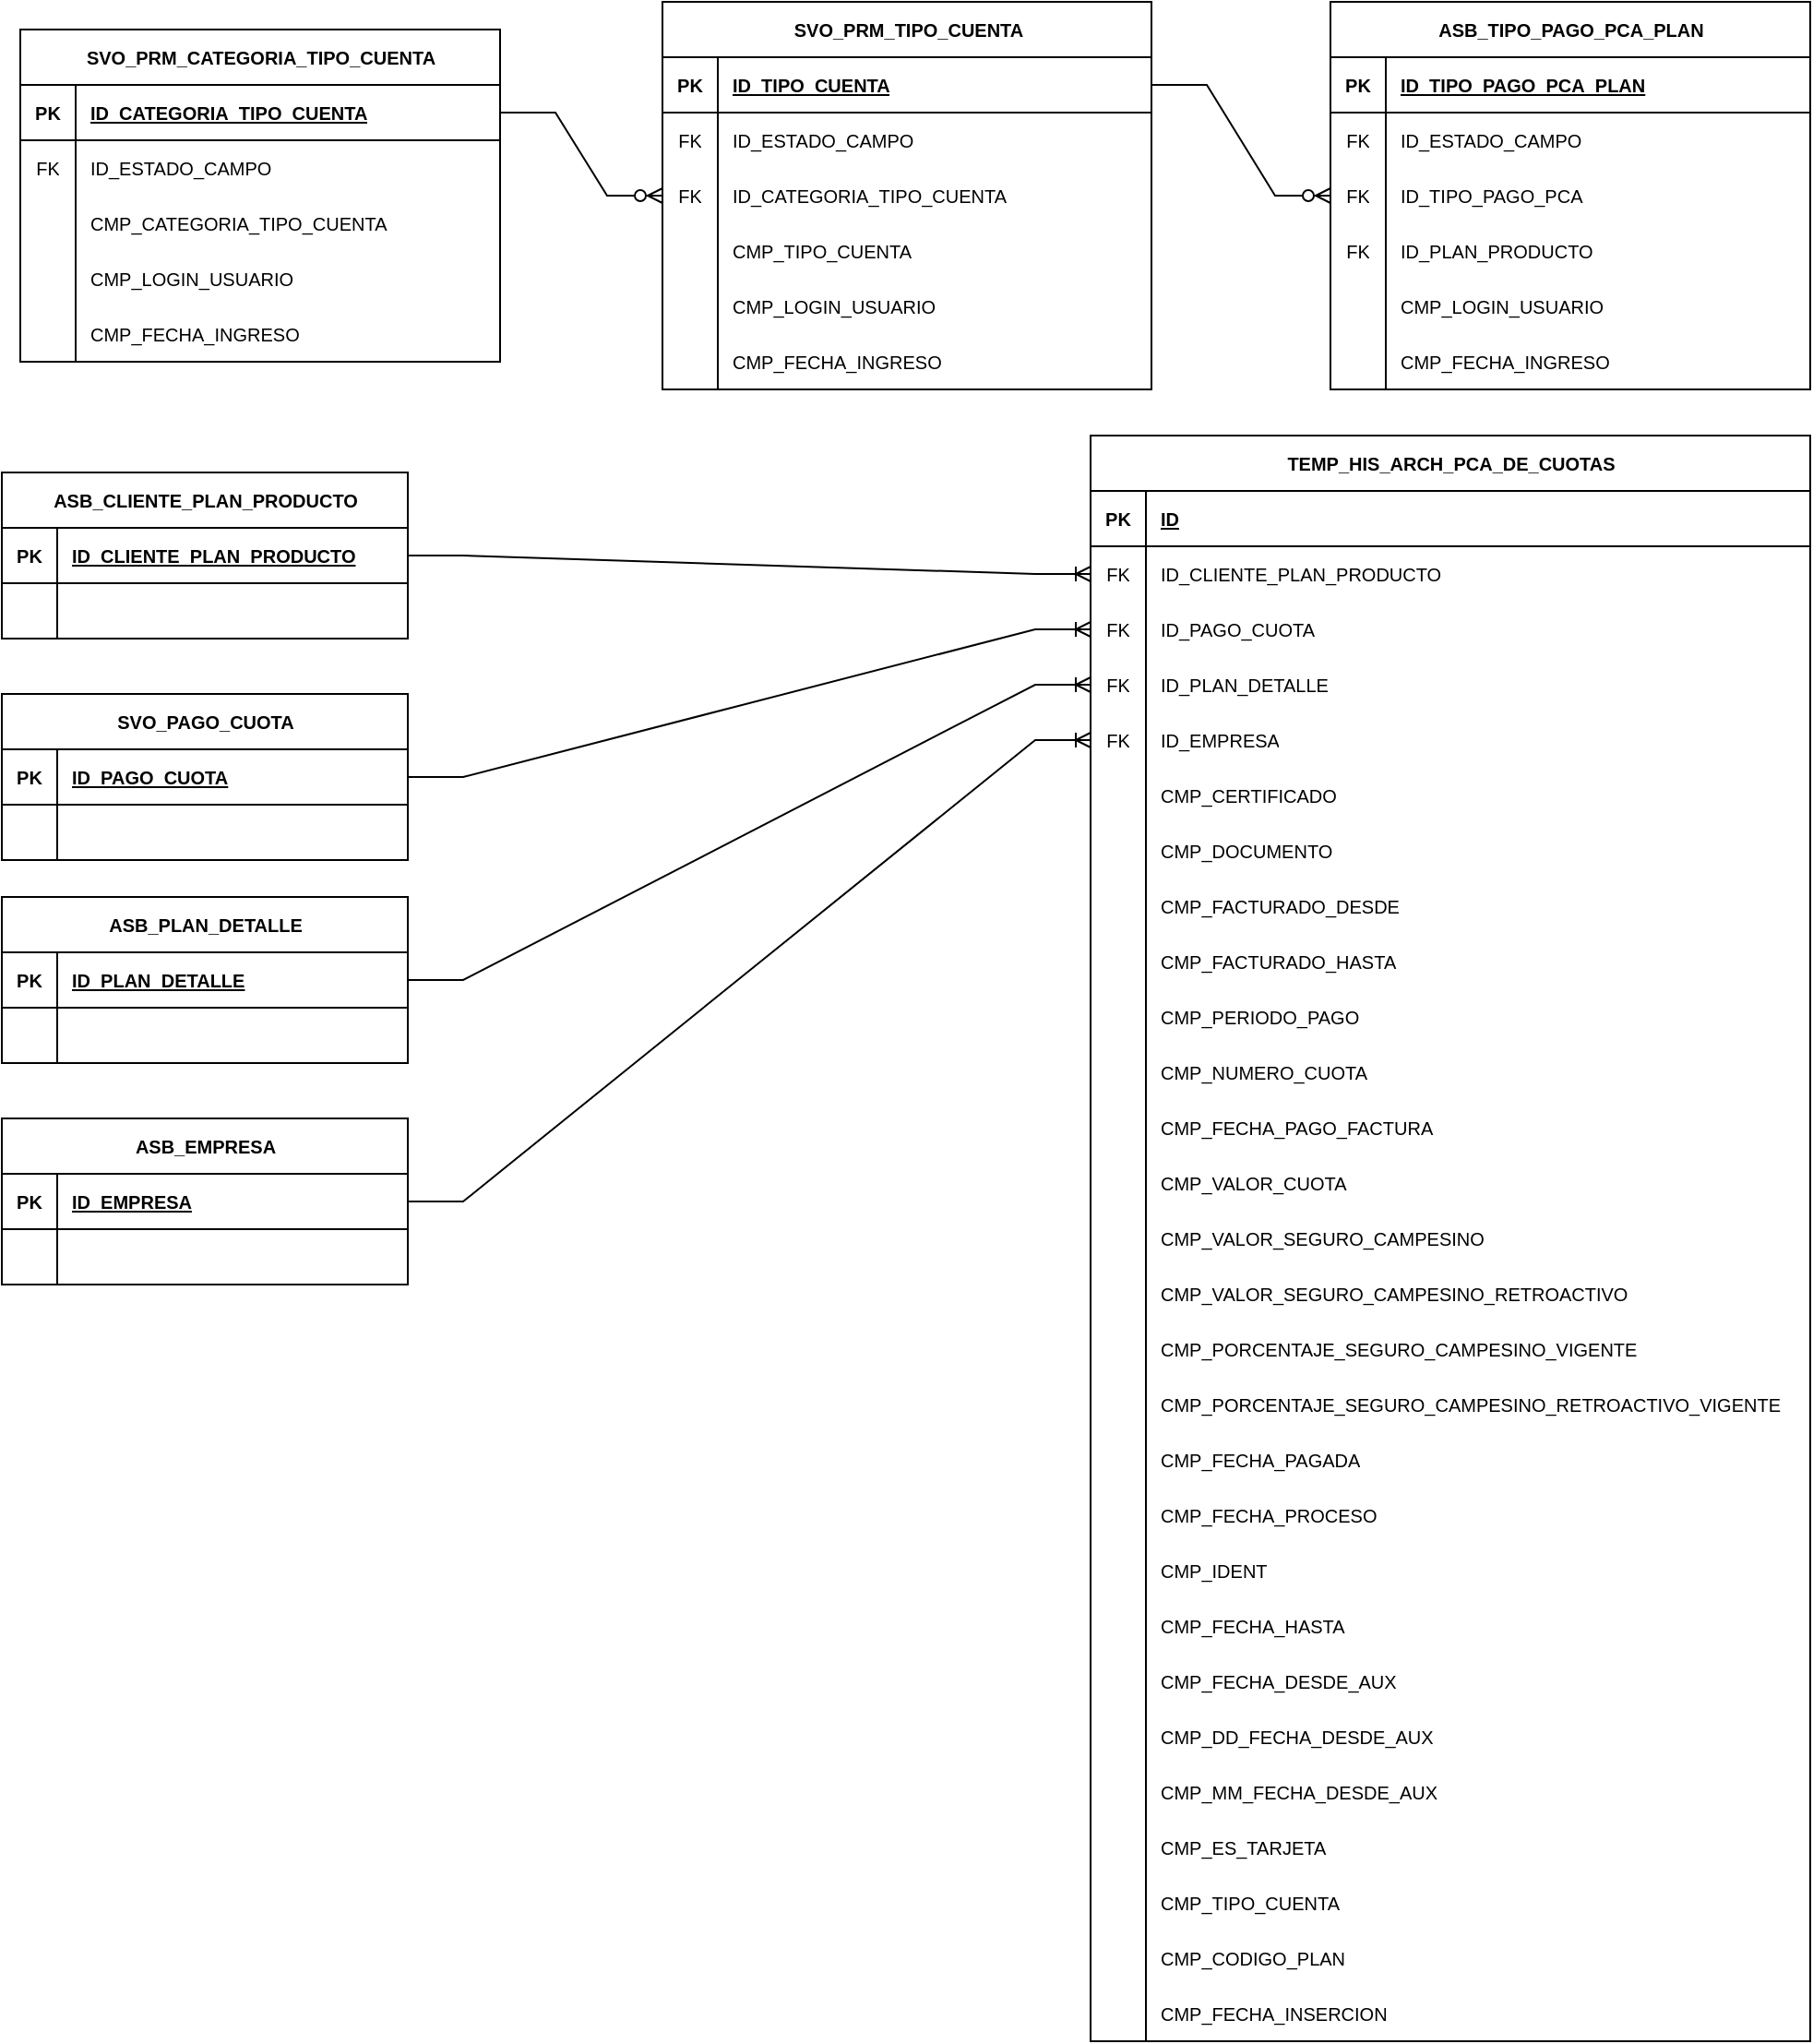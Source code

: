 <mxfile version="24.0.0" type="github">
  <diagram name="Page-1" id="2ca16b54-16f6-2749-3443-fa8db7711227">
    <mxGraphModel dx="988" dy="570" grid="1" gridSize="10" guides="1" tooltips="1" connect="1" arrows="1" fold="1" page="1" pageScale="1" pageWidth="1100" pageHeight="850" background="none" math="0" shadow="0">
      <root>
        <mxCell id="0" />
        <mxCell id="1" parent="0" />
        <mxCell id="AgOV5ESGiA2qNyUP91dc-14" value="SVO_PRM_CATEGORIA_TIPO_CUENTA" style="shape=table;startSize=30;container=1;collapsible=1;childLayout=tableLayout;fixedRows=1;rowLines=0;fontStyle=1;align=center;resizeLast=1;html=1;fontSize=10;" parent="1" vertex="1">
          <mxGeometry x="40" y="80" width="260" height="180" as="geometry">
            <mxRectangle x="675" y="190" width="70" height="30" as="alternateBounds" />
          </mxGeometry>
        </mxCell>
        <mxCell id="AgOV5ESGiA2qNyUP91dc-15" value="" style="shape=tableRow;horizontal=0;startSize=0;swimlaneHead=0;swimlaneBody=0;fillColor=none;collapsible=0;dropTarget=0;points=[[0,0.5],[1,0.5]];portConstraint=eastwest;top=0;left=0;right=0;bottom=1;" parent="AgOV5ESGiA2qNyUP91dc-14" vertex="1">
          <mxGeometry y="30" width="260" height="30" as="geometry" />
        </mxCell>
        <mxCell id="AgOV5ESGiA2qNyUP91dc-16" value="PK" style="shape=partialRectangle;connectable=0;fillColor=none;top=0;left=0;bottom=0;right=0;fontStyle=1;overflow=hidden;whiteSpace=wrap;html=1;fontSize=10;" parent="AgOV5ESGiA2qNyUP91dc-15" vertex="1">
          <mxGeometry width="30" height="30" as="geometry">
            <mxRectangle width="30" height="30" as="alternateBounds" />
          </mxGeometry>
        </mxCell>
        <mxCell id="AgOV5ESGiA2qNyUP91dc-17" value="ID_CATEGORIA_TIPO_CUENTA" style="shape=partialRectangle;connectable=0;fillColor=none;top=0;left=0;bottom=0;right=0;align=left;spacingLeft=6;fontStyle=5;overflow=hidden;whiteSpace=wrap;html=1;fontSize=10;" parent="AgOV5ESGiA2qNyUP91dc-15" vertex="1">
          <mxGeometry x="30" width="230" height="30" as="geometry">
            <mxRectangle width="230" height="30" as="alternateBounds" />
          </mxGeometry>
        </mxCell>
        <mxCell id="AgOV5ESGiA2qNyUP91dc-28" value="" style="shape=tableRow;horizontal=0;startSize=0;swimlaneHead=0;swimlaneBody=0;fillColor=none;collapsible=0;dropTarget=0;points=[[0,0.5],[1,0.5]];portConstraint=eastwest;top=0;left=0;right=0;bottom=0;" parent="AgOV5ESGiA2qNyUP91dc-14" vertex="1">
          <mxGeometry y="60" width="260" height="30" as="geometry" />
        </mxCell>
        <mxCell id="AgOV5ESGiA2qNyUP91dc-29" value="FK" style="shape=partialRectangle;connectable=0;fillColor=none;top=0;left=0;bottom=0;right=0;fontStyle=0;overflow=hidden;whiteSpace=wrap;html=1;fontSize=10;" parent="AgOV5ESGiA2qNyUP91dc-28" vertex="1">
          <mxGeometry width="30" height="30" as="geometry">
            <mxRectangle width="30" height="30" as="alternateBounds" />
          </mxGeometry>
        </mxCell>
        <mxCell id="AgOV5ESGiA2qNyUP91dc-30" value="ID_ESTADO_CAMPO" style="shape=partialRectangle;connectable=0;fillColor=none;top=0;left=0;bottom=0;right=0;align=left;spacingLeft=6;fontStyle=0;overflow=hidden;whiteSpace=wrap;html=1;fontSize=10;" parent="AgOV5ESGiA2qNyUP91dc-28" vertex="1">
          <mxGeometry x="30" width="230" height="30" as="geometry">
            <mxRectangle width="230" height="30" as="alternateBounds" />
          </mxGeometry>
        </mxCell>
        <mxCell id="AgOV5ESGiA2qNyUP91dc-21" value="" style="shape=tableRow;horizontal=0;startSize=0;swimlaneHead=0;swimlaneBody=0;fillColor=none;collapsible=0;dropTarget=0;points=[[0,0.5],[1,0.5]];portConstraint=eastwest;top=0;left=0;right=0;bottom=0;" parent="AgOV5ESGiA2qNyUP91dc-14" vertex="1">
          <mxGeometry y="90" width="260" height="30" as="geometry" />
        </mxCell>
        <mxCell id="AgOV5ESGiA2qNyUP91dc-22" value="" style="shape=partialRectangle;connectable=0;fillColor=none;top=0;left=0;bottom=0;right=0;editable=1;overflow=hidden;whiteSpace=wrap;html=1;" parent="AgOV5ESGiA2qNyUP91dc-21" vertex="1">
          <mxGeometry width="30" height="30" as="geometry">
            <mxRectangle width="30" height="30" as="alternateBounds" />
          </mxGeometry>
        </mxCell>
        <mxCell id="AgOV5ESGiA2qNyUP91dc-23" value="CMP_CATEGORIA_TIPO_CUENTA" style="shape=partialRectangle;connectable=0;fillColor=none;top=0;left=0;bottom=0;right=0;align=left;spacingLeft=6;overflow=hidden;whiteSpace=wrap;html=1;fontSize=10;" parent="AgOV5ESGiA2qNyUP91dc-21" vertex="1">
          <mxGeometry x="30" width="230" height="30" as="geometry">
            <mxRectangle width="230" height="30" as="alternateBounds" />
          </mxGeometry>
        </mxCell>
        <mxCell id="AgOV5ESGiA2qNyUP91dc-24" value="" style="shape=tableRow;horizontal=0;startSize=0;swimlaneHead=0;swimlaneBody=0;fillColor=none;collapsible=0;dropTarget=0;points=[[0,0.5],[1,0.5]];portConstraint=eastwest;top=0;left=0;right=0;bottom=0;" parent="AgOV5ESGiA2qNyUP91dc-14" vertex="1">
          <mxGeometry y="120" width="260" height="30" as="geometry" />
        </mxCell>
        <mxCell id="AgOV5ESGiA2qNyUP91dc-25" value="" style="shape=partialRectangle;connectable=0;fillColor=none;top=0;left=0;bottom=0;right=0;editable=1;overflow=hidden;whiteSpace=wrap;html=1;" parent="AgOV5ESGiA2qNyUP91dc-24" vertex="1">
          <mxGeometry width="30" height="30" as="geometry">
            <mxRectangle width="30" height="30" as="alternateBounds" />
          </mxGeometry>
        </mxCell>
        <mxCell id="AgOV5ESGiA2qNyUP91dc-26" value="CMP_LOGIN_USUARIO" style="shape=partialRectangle;connectable=0;fillColor=none;top=0;left=0;bottom=0;right=0;align=left;spacingLeft=6;overflow=hidden;whiteSpace=wrap;html=1;fontSize=10;" parent="AgOV5ESGiA2qNyUP91dc-24" vertex="1">
          <mxGeometry x="30" width="230" height="30" as="geometry">
            <mxRectangle width="230" height="30" as="alternateBounds" />
          </mxGeometry>
        </mxCell>
        <mxCell id="AgOV5ESGiA2qNyUP91dc-38" style="shape=tableRow;horizontal=0;startSize=0;swimlaneHead=0;swimlaneBody=0;fillColor=none;collapsible=0;dropTarget=0;points=[[0,0.5],[1,0.5]];portConstraint=eastwest;top=0;left=0;right=0;bottom=0;" parent="AgOV5ESGiA2qNyUP91dc-14" vertex="1">
          <mxGeometry y="150" width="260" height="30" as="geometry" />
        </mxCell>
        <mxCell id="AgOV5ESGiA2qNyUP91dc-39" style="shape=partialRectangle;connectable=0;fillColor=none;top=0;left=0;bottom=0;right=0;editable=1;overflow=hidden;whiteSpace=wrap;html=1;" parent="AgOV5ESGiA2qNyUP91dc-38" vertex="1">
          <mxGeometry width="30" height="30" as="geometry">
            <mxRectangle width="30" height="30" as="alternateBounds" />
          </mxGeometry>
        </mxCell>
        <mxCell id="AgOV5ESGiA2qNyUP91dc-40" value="CMP_FECHA_INGRESO" style="shape=partialRectangle;connectable=0;fillColor=none;top=0;left=0;bottom=0;right=0;align=left;spacingLeft=6;overflow=hidden;whiteSpace=wrap;html=1;fontSize=10;" parent="AgOV5ESGiA2qNyUP91dc-38" vertex="1">
          <mxGeometry x="30" width="230" height="30" as="geometry">
            <mxRectangle width="230" height="30" as="alternateBounds" />
          </mxGeometry>
        </mxCell>
        <mxCell id="AgOV5ESGiA2qNyUP91dc-1" value="SVO_PRM_TIPO_CUENTA" style="shape=table;startSize=30;container=1;collapsible=1;childLayout=tableLayout;fixedRows=1;rowLines=0;fontStyle=1;align=center;resizeLast=1;html=1;fontSize=10;" parent="1" vertex="1">
          <mxGeometry x="388" y="65" width="265" height="210" as="geometry" />
        </mxCell>
        <mxCell id="AgOV5ESGiA2qNyUP91dc-2" value="" style="shape=tableRow;horizontal=0;startSize=0;swimlaneHead=0;swimlaneBody=0;fillColor=none;collapsible=0;dropTarget=0;points=[[0,0.5],[1,0.5]];portConstraint=eastwest;top=0;left=0;right=0;bottom=1;" parent="AgOV5ESGiA2qNyUP91dc-1" vertex="1">
          <mxGeometry y="30" width="265" height="30" as="geometry" />
        </mxCell>
        <mxCell id="AgOV5ESGiA2qNyUP91dc-3" value="PK" style="shape=partialRectangle;connectable=0;fillColor=none;top=0;left=0;bottom=0;right=0;fontStyle=1;overflow=hidden;whiteSpace=wrap;html=1;fontSize=10;" parent="AgOV5ESGiA2qNyUP91dc-2" vertex="1">
          <mxGeometry width="30" height="30" as="geometry">
            <mxRectangle width="30" height="30" as="alternateBounds" />
          </mxGeometry>
        </mxCell>
        <mxCell id="AgOV5ESGiA2qNyUP91dc-4" value="ID_TIPO_CUENTA" style="shape=partialRectangle;connectable=0;fillColor=none;top=0;left=0;bottom=0;right=0;align=left;spacingLeft=6;fontStyle=5;overflow=hidden;whiteSpace=wrap;html=1;fontSize=10;" parent="AgOV5ESGiA2qNyUP91dc-2" vertex="1">
          <mxGeometry x="30" width="235" height="30" as="geometry">
            <mxRectangle width="235" height="30" as="alternateBounds" />
          </mxGeometry>
        </mxCell>
        <mxCell id="AgOV5ESGiA2qNyUP91dc-5" value="" style="shape=tableRow;horizontal=0;startSize=0;swimlaneHead=0;swimlaneBody=0;fillColor=none;collapsible=0;dropTarget=0;points=[[0,0.5],[1,0.5]];portConstraint=eastwest;top=0;left=0;right=0;bottom=0;" parent="AgOV5ESGiA2qNyUP91dc-1" vertex="1">
          <mxGeometry y="60" width="265" height="30" as="geometry" />
        </mxCell>
        <mxCell id="AgOV5ESGiA2qNyUP91dc-6" value="FK" style="shape=partialRectangle;connectable=0;fillColor=none;top=0;left=0;bottom=0;right=0;editable=1;overflow=hidden;whiteSpace=wrap;html=1;fontSize=10;" parent="AgOV5ESGiA2qNyUP91dc-5" vertex="1">
          <mxGeometry width="30" height="30" as="geometry">
            <mxRectangle width="30" height="30" as="alternateBounds" />
          </mxGeometry>
        </mxCell>
        <mxCell id="AgOV5ESGiA2qNyUP91dc-7" value="ID_ESTADO_CAMPO" style="shape=partialRectangle;connectable=0;fillColor=none;top=0;left=0;bottom=0;right=0;align=left;spacingLeft=6;overflow=hidden;whiteSpace=wrap;html=1;fontSize=10;" parent="AgOV5ESGiA2qNyUP91dc-5" vertex="1">
          <mxGeometry x="30" width="235" height="30" as="geometry">
            <mxRectangle width="235" height="30" as="alternateBounds" />
          </mxGeometry>
        </mxCell>
        <mxCell id="AgOV5ESGiA2qNyUP91dc-8" value="" style="shape=tableRow;horizontal=0;startSize=0;swimlaneHead=0;swimlaneBody=0;fillColor=none;collapsible=0;dropTarget=0;points=[[0,0.5],[1,0.5]];portConstraint=eastwest;top=0;left=0;right=0;bottom=0;" parent="AgOV5ESGiA2qNyUP91dc-1" vertex="1">
          <mxGeometry y="90" width="265" height="30" as="geometry" />
        </mxCell>
        <mxCell id="AgOV5ESGiA2qNyUP91dc-9" value="FK" style="shape=partialRectangle;connectable=0;fillColor=none;top=0;left=0;bottom=0;right=0;editable=1;overflow=hidden;whiteSpace=wrap;html=1;fontSize=10;" parent="AgOV5ESGiA2qNyUP91dc-8" vertex="1">
          <mxGeometry width="30" height="30" as="geometry">
            <mxRectangle width="30" height="30" as="alternateBounds" />
          </mxGeometry>
        </mxCell>
        <mxCell id="AgOV5ESGiA2qNyUP91dc-10" value="ID_CATEGORIA_TIPO_CUENTA" style="shape=partialRectangle;connectable=0;fillColor=none;top=0;left=0;bottom=0;right=0;align=left;spacingLeft=6;overflow=hidden;whiteSpace=wrap;html=1;fontSize=10;" parent="AgOV5ESGiA2qNyUP91dc-8" vertex="1">
          <mxGeometry x="30" width="235" height="30" as="geometry">
            <mxRectangle width="235" height="30" as="alternateBounds" />
          </mxGeometry>
        </mxCell>
        <mxCell id="AgOV5ESGiA2qNyUP91dc-11" value="" style="shape=tableRow;horizontal=0;startSize=0;swimlaneHead=0;swimlaneBody=0;fillColor=none;collapsible=0;dropTarget=0;points=[[0,0.5],[1,0.5]];portConstraint=eastwest;top=0;left=0;right=0;bottom=0;" parent="AgOV5ESGiA2qNyUP91dc-1" vertex="1">
          <mxGeometry y="120" width="265" height="30" as="geometry" />
        </mxCell>
        <mxCell id="AgOV5ESGiA2qNyUP91dc-12" value="" style="shape=partialRectangle;connectable=0;fillColor=none;top=0;left=0;bottom=0;right=0;editable=1;overflow=hidden;whiteSpace=wrap;html=1;" parent="AgOV5ESGiA2qNyUP91dc-11" vertex="1">
          <mxGeometry width="30" height="30" as="geometry">
            <mxRectangle width="30" height="30" as="alternateBounds" />
          </mxGeometry>
        </mxCell>
        <mxCell id="AgOV5ESGiA2qNyUP91dc-13" value="CMP_TIPO_CUENTA" style="shape=partialRectangle;connectable=0;fillColor=none;top=0;left=0;bottom=0;right=0;align=left;spacingLeft=6;overflow=hidden;whiteSpace=wrap;html=1;fontSize=10;" parent="AgOV5ESGiA2qNyUP91dc-11" vertex="1">
          <mxGeometry x="30" width="235" height="30" as="geometry">
            <mxRectangle width="235" height="30" as="alternateBounds" />
          </mxGeometry>
        </mxCell>
        <mxCell id="AgOV5ESGiA2qNyUP91dc-44" style="shape=tableRow;horizontal=0;startSize=0;swimlaneHead=0;swimlaneBody=0;fillColor=none;collapsible=0;dropTarget=0;points=[[0,0.5],[1,0.5]];portConstraint=eastwest;top=0;left=0;right=0;bottom=0;" parent="AgOV5ESGiA2qNyUP91dc-1" vertex="1">
          <mxGeometry y="150" width="265" height="30" as="geometry" />
        </mxCell>
        <mxCell id="AgOV5ESGiA2qNyUP91dc-45" style="shape=partialRectangle;connectable=0;fillColor=none;top=0;left=0;bottom=0;right=0;editable=1;overflow=hidden;whiteSpace=wrap;html=1;" parent="AgOV5ESGiA2qNyUP91dc-44" vertex="1">
          <mxGeometry width="30" height="30" as="geometry">
            <mxRectangle width="30" height="30" as="alternateBounds" />
          </mxGeometry>
        </mxCell>
        <mxCell id="AgOV5ESGiA2qNyUP91dc-46" value="CMP_LOGIN_USUARIO" style="shape=partialRectangle;connectable=0;fillColor=none;top=0;left=0;bottom=0;right=0;align=left;spacingLeft=6;overflow=hidden;whiteSpace=wrap;html=1;fontSize=10;" parent="AgOV5ESGiA2qNyUP91dc-44" vertex="1">
          <mxGeometry x="30" width="235" height="30" as="geometry">
            <mxRectangle width="235" height="30" as="alternateBounds" />
          </mxGeometry>
        </mxCell>
        <mxCell id="AgOV5ESGiA2qNyUP91dc-47" style="shape=tableRow;horizontal=0;startSize=0;swimlaneHead=0;swimlaneBody=0;fillColor=none;collapsible=0;dropTarget=0;points=[[0,0.5],[1,0.5]];portConstraint=eastwest;top=0;left=0;right=0;bottom=0;" parent="AgOV5ESGiA2qNyUP91dc-1" vertex="1">
          <mxGeometry y="180" width="265" height="30" as="geometry" />
        </mxCell>
        <mxCell id="AgOV5ESGiA2qNyUP91dc-48" style="shape=partialRectangle;connectable=0;fillColor=none;top=0;left=0;bottom=0;right=0;editable=1;overflow=hidden;whiteSpace=wrap;html=1;" parent="AgOV5ESGiA2qNyUP91dc-47" vertex="1">
          <mxGeometry width="30" height="30" as="geometry">
            <mxRectangle width="30" height="30" as="alternateBounds" />
          </mxGeometry>
        </mxCell>
        <mxCell id="AgOV5ESGiA2qNyUP91dc-49" value="CMP_FECHA_INGRESO" style="shape=partialRectangle;connectable=0;fillColor=none;top=0;left=0;bottom=0;right=0;align=left;spacingLeft=6;overflow=hidden;whiteSpace=wrap;html=1;fontSize=10;" parent="AgOV5ESGiA2qNyUP91dc-47" vertex="1">
          <mxGeometry x="30" width="235" height="30" as="geometry">
            <mxRectangle width="235" height="30" as="alternateBounds" />
          </mxGeometry>
        </mxCell>
        <mxCell id="AgOV5ESGiA2qNyUP91dc-50" value="ASB_TIPO_PAGO_PCA_PLAN" style="shape=table;startSize=30;container=1;collapsible=1;childLayout=tableLayout;fixedRows=1;rowLines=0;fontStyle=1;align=center;resizeLast=1;html=1;fontSize=10;" parent="1" vertex="1">
          <mxGeometry x="750" y="65" width="260" height="210" as="geometry" />
        </mxCell>
        <mxCell id="AgOV5ESGiA2qNyUP91dc-51" value="" style="shape=tableRow;horizontal=0;startSize=0;swimlaneHead=0;swimlaneBody=0;fillColor=none;collapsible=0;dropTarget=0;points=[[0,0.5],[1,0.5]];portConstraint=eastwest;top=0;left=0;right=0;bottom=1;" parent="AgOV5ESGiA2qNyUP91dc-50" vertex="1">
          <mxGeometry y="30" width="260" height="30" as="geometry" />
        </mxCell>
        <mxCell id="AgOV5ESGiA2qNyUP91dc-52" value="PK" style="shape=partialRectangle;connectable=0;fillColor=none;top=0;left=0;bottom=0;right=0;fontStyle=1;overflow=hidden;whiteSpace=wrap;html=1;fontSize=10;" parent="AgOV5ESGiA2qNyUP91dc-51" vertex="1">
          <mxGeometry width="30" height="30" as="geometry">
            <mxRectangle width="30" height="30" as="alternateBounds" />
          </mxGeometry>
        </mxCell>
        <mxCell id="AgOV5ESGiA2qNyUP91dc-53" value="ID_TIPO_PAGO_PCA_PLAN" style="shape=partialRectangle;connectable=0;fillColor=none;top=0;left=0;bottom=0;right=0;align=left;spacingLeft=6;fontStyle=5;overflow=hidden;whiteSpace=wrap;html=1;fontSize=10;" parent="AgOV5ESGiA2qNyUP91dc-51" vertex="1">
          <mxGeometry x="30" width="230" height="30" as="geometry">
            <mxRectangle width="230" height="30" as="alternateBounds" />
          </mxGeometry>
        </mxCell>
        <mxCell id="AgOV5ESGiA2qNyUP91dc-54" value="" style="shape=tableRow;horizontal=0;startSize=0;swimlaneHead=0;swimlaneBody=0;fillColor=none;collapsible=0;dropTarget=0;points=[[0,0.5],[1,0.5]];portConstraint=eastwest;top=0;left=0;right=0;bottom=0;" parent="AgOV5ESGiA2qNyUP91dc-50" vertex="1">
          <mxGeometry y="60" width="260" height="30" as="geometry" />
        </mxCell>
        <mxCell id="AgOV5ESGiA2qNyUP91dc-55" value="FK" style="shape=partialRectangle;connectable=0;fillColor=none;top=0;left=0;bottom=0;right=0;editable=1;overflow=hidden;whiteSpace=wrap;html=1;fontSize=10;" parent="AgOV5ESGiA2qNyUP91dc-54" vertex="1">
          <mxGeometry width="30" height="30" as="geometry">
            <mxRectangle width="30" height="30" as="alternateBounds" />
          </mxGeometry>
        </mxCell>
        <mxCell id="AgOV5ESGiA2qNyUP91dc-56" value="ID_ESTADO_CAMPO" style="shape=partialRectangle;connectable=0;fillColor=none;top=0;left=0;bottom=0;right=0;align=left;spacingLeft=6;overflow=hidden;whiteSpace=wrap;html=1;fontSize=10;" parent="AgOV5ESGiA2qNyUP91dc-54" vertex="1">
          <mxGeometry x="30" width="230" height="30" as="geometry">
            <mxRectangle width="230" height="30" as="alternateBounds" />
          </mxGeometry>
        </mxCell>
        <mxCell id="AgOV5ESGiA2qNyUP91dc-57" value="" style="shape=tableRow;horizontal=0;startSize=0;swimlaneHead=0;swimlaneBody=0;fillColor=none;collapsible=0;dropTarget=0;points=[[0,0.5],[1,0.5]];portConstraint=eastwest;top=0;left=0;right=0;bottom=0;" parent="AgOV5ESGiA2qNyUP91dc-50" vertex="1">
          <mxGeometry y="90" width="260" height="30" as="geometry" />
        </mxCell>
        <mxCell id="AgOV5ESGiA2qNyUP91dc-58" value="FK" style="shape=partialRectangle;connectable=0;fillColor=none;top=0;left=0;bottom=0;right=0;editable=1;overflow=hidden;whiteSpace=wrap;html=1;fontSize=10;" parent="AgOV5ESGiA2qNyUP91dc-57" vertex="1">
          <mxGeometry width="30" height="30" as="geometry">
            <mxRectangle width="30" height="30" as="alternateBounds" />
          </mxGeometry>
        </mxCell>
        <mxCell id="AgOV5ESGiA2qNyUP91dc-59" value="ID_TIPO_PAGO_PCA" style="shape=partialRectangle;connectable=0;fillColor=none;top=0;left=0;bottom=0;right=0;align=left;spacingLeft=6;overflow=hidden;whiteSpace=wrap;html=1;fontSize=10;" parent="AgOV5ESGiA2qNyUP91dc-57" vertex="1">
          <mxGeometry x="30" width="230" height="30" as="geometry">
            <mxRectangle width="230" height="30" as="alternateBounds" />
          </mxGeometry>
        </mxCell>
        <mxCell id="AgOV5ESGiA2qNyUP91dc-60" value="" style="shape=tableRow;horizontal=0;startSize=0;swimlaneHead=0;swimlaneBody=0;fillColor=none;collapsible=0;dropTarget=0;points=[[0,0.5],[1,0.5]];portConstraint=eastwest;top=0;left=0;right=0;bottom=0;" parent="AgOV5ESGiA2qNyUP91dc-50" vertex="1">
          <mxGeometry y="120" width="260" height="30" as="geometry" />
        </mxCell>
        <mxCell id="AgOV5ESGiA2qNyUP91dc-61" value="FK" style="shape=partialRectangle;connectable=0;fillColor=none;top=0;left=0;bottom=0;right=0;editable=1;overflow=hidden;whiteSpace=wrap;html=1;fontSize=10;" parent="AgOV5ESGiA2qNyUP91dc-60" vertex="1">
          <mxGeometry width="30" height="30" as="geometry">
            <mxRectangle width="30" height="30" as="alternateBounds" />
          </mxGeometry>
        </mxCell>
        <mxCell id="AgOV5ESGiA2qNyUP91dc-62" value="ID_PLAN_PRODUCTO" style="shape=partialRectangle;connectable=0;fillColor=none;top=0;left=0;bottom=0;right=0;align=left;spacingLeft=6;overflow=hidden;whiteSpace=wrap;html=1;fontSize=10;" parent="AgOV5ESGiA2qNyUP91dc-60" vertex="1">
          <mxGeometry x="30" width="230" height="30" as="geometry">
            <mxRectangle width="230" height="30" as="alternateBounds" />
          </mxGeometry>
        </mxCell>
        <mxCell id="AgOV5ESGiA2qNyUP91dc-63" style="shape=tableRow;horizontal=0;startSize=0;swimlaneHead=0;swimlaneBody=0;fillColor=none;collapsible=0;dropTarget=0;points=[[0,0.5],[1,0.5]];portConstraint=eastwest;top=0;left=0;right=0;bottom=0;" parent="AgOV5ESGiA2qNyUP91dc-50" vertex="1">
          <mxGeometry y="150" width="260" height="30" as="geometry" />
        </mxCell>
        <mxCell id="AgOV5ESGiA2qNyUP91dc-64" style="shape=partialRectangle;connectable=0;fillColor=none;top=0;left=0;bottom=0;right=0;editable=1;overflow=hidden;whiteSpace=wrap;html=1;" parent="AgOV5ESGiA2qNyUP91dc-63" vertex="1">
          <mxGeometry width="30" height="30" as="geometry">
            <mxRectangle width="30" height="30" as="alternateBounds" />
          </mxGeometry>
        </mxCell>
        <mxCell id="AgOV5ESGiA2qNyUP91dc-65" value="CMP_LOGIN_USUARIO" style="shape=partialRectangle;connectable=0;fillColor=none;top=0;left=0;bottom=0;right=0;align=left;spacingLeft=6;overflow=hidden;whiteSpace=wrap;html=1;fontSize=10;" parent="AgOV5ESGiA2qNyUP91dc-63" vertex="1">
          <mxGeometry x="30" width="230" height="30" as="geometry">
            <mxRectangle width="230" height="30" as="alternateBounds" />
          </mxGeometry>
        </mxCell>
        <mxCell id="AgOV5ESGiA2qNyUP91dc-66" style="shape=tableRow;horizontal=0;startSize=0;swimlaneHead=0;swimlaneBody=0;fillColor=none;collapsible=0;dropTarget=0;points=[[0,0.5],[1,0.5]];portConstraint=eastwest;top=0;left=0;right=0;bottom=0;" parent="AgOV5ESGiA2qNyUP91dc-50" vertex="1">
          <mxGeometry y="180" width="260" height="30" as="geometry" />
        </mxCell>
        <mxCell id="AgOV5ESGiA2qNyUP91dc-67" style="shape=partialRectangle;connectable=0;fillColor=none;top=0;left=0;bottom=0;right=0;editable=1;overflow=hidden;whiteSpace=wrap;html=1;" parent="AgOV5ESGiA2qNyUP91dc-66" vertex="1">
          <mxGeometry width="30" height="30" as="geometry">
            <mxRectangle width="30" height="30" as="alternateBounds" />
          </mxGeometry>
        </mxCell>
        <mxCell id="AgOV5ESGiA2qNyUP91dc-68" value="CMP_FECHA_INGRESO" style="shape=partialRectangle;connectable=0;fillColor=none;top=0;left=0;bottom=0;right=0;align=left;spacingLeft=6;overflow=hidden;whiteSpace=wrap;html=1;fontSize=10;" parent="AgOV5ESGiA2qNyUP91dc-66" vertex="1">
          <mxGeometry x="30" width="230" height="30" as="geometry">
            <mxRectangle width="230" height="30" as="alternateBounds" />
          </mxGeometry>
        </mxCell>
        <mxCell id="AgOV5ESGiA2qNyUP91dc-72" value="" style="edgeStyle=entityRelationEdgeStyle;fontSize=12;html=1;endArrow=ERzeroToMany;endFill=1;rounded=0;exitX=1;exitY=0.5;exitDx=0;exitDy=0;entryX=0;entryY=0.5;entryDx=0;entryDy=0;" parent="1" source="AgOV5ESGiA2qNyUP91dc-15" target="AgOV5ESGiA2qNyUP91dc-8" edge="1">
          <mxGeometry width="100" height="100" relative="1" as="geometry">
            <mxPoint x="360" y="370" as="sourcePoint" />
            <mxPoint x="460" y="270" as="targetPoint" />
          </mxGeometry>
        </mxCell>
        <mxCell id="AgOV5ESGiA2qNyUP91dc-73" value="" style="edgeStyle=entityRelationEdgeStyle;fontSize=12;html=1;endArrow=ERzeroToMany;endFill=1;rounded=0;exitX=1;exitY=0.5;exitDx=0;exitDy=0;entryX=0;entryY=0.5;entryDx=0;entryDy=0;" parent="1" source="AgOV5ESGiA2qNyUP91dc-2" target="AgOV5ESGiA2qNyUP91dc-57" edge="1">
          <mxGeometry width="100" height="100" relative="1" as="geometry">
            <mxPoint x="360" y="370" as="sourcePoint" />
            <mxPoint x="700" y="300" as="targetPoint" />
          </mxGeometry>
        </mxCell>
        <mxCell id="AgOV5ESGiA2qNyUP91dc-74" value="TEMP_HIS_ARCH_PCA_DE_CUOTAS" style="shape=table;startSize=30;container=1;collapsible=1;childLayout=tableLayout;fixedRows=1;rowLines=0;fontStyle=1;align=center;resizeLast=1;html=1;fontSize=10;" parent="1" vertex="1">
          <mxGeometry x="620" y="300" width="390" height="870" as="geometry" />
        </mxCell>
        <mxCell id="AgOV5ESGiA2qNyUP91dc-75" value="" style="shape=tableRow;horizontal=0;startSize=0;swimlaneHead=0;swimlaneBody=0;fillColor=none;collapsible=0;dropTarget=0;points=[[0,0.5],[1,0.5]];portConstraint=eastwest;top=0;left=0;right=0;bottom=1;" parent="AgOV5ESGiA2qNyUP91dc-74" vertex="1">
          <mxGeometry y="30" width="390" height="30" as="geometry" />
        </mxCell>
        <mxCell id="AgOV5ESGiA2qNyUP91dc-76" value="PK" style="shape=partialRectangle;connectable=0;fillColor=none;top=0;left=0;bottom=0;right=0;fontStyle=1;overflow=hidden;whiteSpace=wrap;html=1;fontSize=10;" parent="AgOV5ESGiA2qNyUP91dc-75" vertex="1">
          <mxGeometry width="30" height="30" as="geometry">
            <mxRectangle width="30" height="30" as="alternateBounds" />
          </mxGeometry>
        </mxCell>
        <mxCell id="AgOV5ESGiA2qNyUP91dc-77" value="ID" style="shape=partialRectangle;connectable=0;fillColor=none;top=0;left=0;bottom=0;right=0;align=left;spacingLeft=6;fontStyle=5;overflow=hidden;whiteSpace=wrap;html=1;fontSize=10;" parent="AgOV5ESGiA2qNyUP91dc-75" vertex="1">
          <mxGeometry x="30" width="360" height="30" as="geometry">
            <mxRectangle width="360" height="30" as="alternateBounds" />
          </mxGeometry>
        </mxCell>
        <mxCell id="AgOV5ESGiA2qNyUP91dc-78" value="" style="shape=tableRow;horizontal=0;startSize=0;swimlaneHead=0;swimlaneBody=0;fillColor=none;collapsible=0;dropTarget=0;points=[[0,0.5],[1,0.5]];portConstraint=eastwest;top=0;left=0;right=0;bottom=0;" parent="AgOV5ESGiA2qNyUP91dc-74" vertex="1">
          <mxGeometry y="60" width="390" height="30" as="geometry" />
        </mxCell>
        <mxCell id="AgOV5ESGiA2qNyUP91dc-79" value="FK" style="shape=partialRectangle;connectable=0;fillColor=none;top=0;left=0;bottom=0;right=0;editable=1;overflow=hidden;whiteSpace=wrap;html=1;fontSize=10;" parent="AgOV5ESGiA2qNyUP91dc-78" vertex="1">
          <mxGeometry width="30" height="30" as="geometry">
            <mxRectangle width="30" height="30" as="alternateBounds" />
          </mxGeometry>
        </mxCell>
        <mxCell id="AgOV5ESGiA2qNyUP91dc-80" value="ID_CLIENTE_PLAN_PRODUCTO" style="shape=partialRectangle;connectable=0;fillColor=none;top=0;left=0;bottom=0;right=0;align=left;spacingLeft=6;overflow=hidden;whiteSpace=wrap;html=1;fontSize=10;" parent="AgOV5ESGiA2qNyUP91dc-78" vertex="1">
          <mxGeometry x="30" width="360" height="30" as="geometry">
            <mxRectangle width="360" height="30" as="alternateBounds" />
          </mxGeometry>
        </mxCell>
        <mxCell id="AgOV5ESGiA2qNyUP91dc-81" value="" style="shape=tableRow;horizontal=0;startSize=0;swimlaneHead=0;swimlaneBody=0;fillColor=none;collapsible=0;dropTarget=0;points=[[0,0.5],[1,0.5]];portConstraint=eastwest;top=0;left=0;right=0;bottom=0;" parent="AgOV5ESGiA2qNyUP91dc-74" vertex="1">
          <mxGeometry y="90" width="390" height="30" as="geometry" />
        </mxCell>
        <mxCell id="AgOV5ESGiA2qNyUP91dc-82" value="FK" style="shape=partialRectangle;connectable=0;fillColor=none;top=0;left=0;bottom=0;right=0;editable=1;overflow=hidden;whiteSpace=wrap;html=1;fontSize=10;" parent="AgOV5ESGiA2qNyUP91dc-81" vertex="1">
          <mxGeometry width="30" height="30" as="geometry">
            <mxRectangle width="30" height="30" as="alternateBounds" />
          </mxGeometry>
        </mxCell>
        <mxCell id="AgOV5ESGiA2qNyUP91dc-83" value="ID_PAGO_CUOTA" style="shape=partialRectangle;connectable=0;fillColor=none;top=0;left=0;bottom=0;right=0;align=left;spacingLeft=6;overflow=hidden;whiteSpace=wrap;html=1;fontSize=10;" parent="AgOV5ESGiA2qNyUP91dc-81" vertex="1">
          <mxGeometry x="30" width="360" height="30" as="geometry">
            <mxRectangle width="360" height="30" as="alternateBounds" />
          </mxGeometry>
        </mxCell>
        <mxCell id="AgOV5ESGiA2qNyUP91dc-84" value="" style="shape=tableRow;horizontal=0;startSize=0;swimlaneHead=0;swimlaneBody=0;fillColor=none;collapsible=0;dropTarget=0;points=[[0,0.5],[1,0.5]];portConstraint=eastwest;top=0;left=0;right=0;bottom=0;" parent="AgOV5ESGiA2qNyUP91dc-74" vertex="1">
          <mxGeometry y="120" width="390" height="30" as="geometry" />
        </mxCell>
        <mxCell id="AgOV5ESGiA2qNyUP91dc-85" value="FK" style="shape=partialRectangle;connectable=0;fillColor=none;top=0;left=0;bottom=0;right=0;editable=1;overflow=hidden;whiteSpace=wrap;html=1;fontSize=10;" parent="AgOV5ESGiA2qNyUP91dc-84" vertex="1">
          <mxGeometry width="30" height="30" as="geometry">
            <mxRectangle width="30" height="30" as="alternateBounds" />
          </mxGeometry>
        </mxCell>
        <mxCell id="AgOV5ESGiA2qNyUP91dc-86" value="ID_PLAN_DETALLE" style="shape=partialRectangle;connectable=0;fillColor=none;top=0;left=0;bottom=0;right=0;align=left;spacingLeft=6;overflow=hidden;whiteSpace=wrap;html=1;fontSize=10;" parent="AgOV5ESGiA2qNyUP91dc-84" vertex="1">
          <mxGeometry x="30" width="360" height="30" as="geometry">
            <mxRectangle width="360" height="30" as="alternateBounds" />
          </mxGeometry>
        </mxCell>
        <mxCell id="AgOV5ESGiA2qNyUP91dc-87" value="" style="shape=tableRow;horizontal=0;startSize=0;swimlaneHead=0;swimlaneBody=0;fillColor=none;collapsible=0;dropTarget=0;points=[[0,0.5],[1,0.5]];portConstraint=eastwest;top=0;left=0;right=0;bottom=0;" parent="AgOV5ESGiA2qNyUP91dc-74" vertex="1">
          <mxGeometry y="150" width="390" height="30" as="geometry" />
        </mxCell>
        <mxCell id="AgOV5ESGiA2qNyUP91dc-88" value="FK" style="shape=partialRectangle;connectable=0;fillColor=none;top=0;left=0;bottom=0;right=0;editable=1;overflow=hidden;whiteSpace=wrap;html=1;fontSize=10;" parent="AgOV5ESGiA2qNyUP91dc-87" vertex="1">
          <mxGeometry width="30" height="30" as="geometry">
            <mxRectangle width="30" height="30" as="alternateBounds" />
          </mxGeometry>
        </mxCell>
        <mxCell id="AgOV5ESGiA2qNyUP91dc-89" value="ID_EMPRESA" style="shape=partialRectangle;connectable=0;fillColor=none;top=0;left=0;bottom=0;right=0;align=left;spacingLeft=6;overflow=hidden;whiteSpace=wrap;html=1;fontSize=10;" parent="AgOV5ESGiA2qNyUP91dc-87" vertex="1">
          <mxGeometry x="30" width="360" height="30" as="geometry">
            <mxRectangle width="360" height="30" as="alternateBounds" />
          </mxGeometry>
        </mxCell>
        <mxCell id="AgOV5ESGiA2qNyUP91dc-90" value="" style="shape=tableRow;horizontal=0;startSize=0;swimlaneHead=0;swimlaneBody=0;fillColor=none;collapsible=0;dropTarget=0;points=[[0,0.5],[1,0.5]];portConstraint=eastwest;top=0;left=0;right=0;bottom=0;" parent="AgOV5ESGiA2qNyUP91dc-74" vertex="1">
          <mxGeometry y="180" width="390" height="30" as="geometry" />
        </mxCell>
        <mxCell id="AgOV5ESGiA2qNyUP91dc-91" value="" style="shape=partialRectangle;connectable=0;fillColor=none;top=0;left=0;bottom=0;right=0;editable=1;overflow=hidden;whiteSpace=wrap;html=1;" parent="AgOV5ESGiA2qNyUP91dc-90" vertex="1">
          <mxGeometry width="30" height="30" as="geometry">
            <mxRectangle width="30" height="30" as="alternateBounds" />
          </mxGeometry>
        </mxCell>
        <mxCell id="AgOV5ESGiA2qNyUP91dc-92" value="CMP_CERTIFICADO" style="shape=partialRectangle;connectable=0;fillColor=none;top=0;left=0;bottom=0;right=0;align=left;spacingLeft=6;overflow=hidden;whiteSpace=wrap;html=1;fontSize=10;" parent="AgOV5ESGiA2qNyUP91dc-90" vertex="1">
          <mxGeometry x="30" width="360" height="30" as="geometry">
            <mxRectangle width="360" height="30" as="alternateBounds" />
          </mxGeometry>
        </mxCell>
        <mxCell id="AgOV5ESGiA2qNyUP91dc-95" value="" style="shape=tableRow;horizontal=0;startSize=0;swimlaneHead=0;swimlaneBody=0;fillColor=none;collapsible=0;dropTarget=0;points=[[0,0.5],[1,0.5]];portConstraint=eastwest;top=0;left=0;right=0;bottom=0;" parent="AgOV5ESGiA2qNyUP91dc-74" vertex="1">
          <mxGeometry y="210" width="390" height="30" as="geometry" />
        </mxCell>
        <mxCell id="AgOV5ESGiA2qNyUP91dc-96" value="" style="shape=partialRectangle;connectable=0;fillColor=none;top=0;left=0;bottom=0;right=0;editable=1;overflow=hidden;whiteSpace=wrap;html=1;" parent="AgOV5ESGiA2qNyUP91dc-95" vertex="1">
          <mxGeometry width="30" height="30" as="geometry">
            <mxRectangle width="30" height="30" as="alternateBounds" />
          </mxGeometry>
        </mxCell>
        <mxCell id="AgOV5ESGiA2qNyUP91dc-97" value="CMP_DOCUMENTO" style="shape=partialRectangle;connectable=0;fillColor=none;top=0;left=0;bottom=0;right=0;align=left;spacingLeft=6;overflow=hidden;whiteSpace=wrap;html=1;fontSize=10;" parent="AgOV5ESGiA2qNyUP91dc-95" vertex="1">
          <mxGeometry x="30" width="360" height="30" as="geometry">
            <mxRectangle width="360" height="30" as="alternateBounds" />
          </mxGeometry>
        </mxCell>
        <mxCell id="AgOV5ESGiA2qNyUP91dc-98" value="" style="shape=tableRow;horizontal=0;startSize=0;swimlaneHead=0;swimlaneBody=0;fillColor=none;collapsible=0;dropTarget=0;points=[[0,0.5],[1,0.5]];portConstraint=eastwest;top=0;left=0;right=0;bottom=0;" parent="AgOV5ESGiA2qNyUP91dc-74" vertex="1">
          <mxGeometry y="240" width="390" height="30" as="geometry" />
        </mxCell>
        <mxCell id="AgOV5ESGiA2qNyUP91dc-99" value="" style="shape=partialRectangle;connectable=0;fillColor=none;top=0;left=0;bottom=0;right=0;editable=1;overflow=hidden;whiteSpace=wrap;html=1;" parent="AgOV5ESGiA2qNyUP91dc-98" vertex="1">
          <mxGeometry width="30" height="30" as="geometry">
            <mxRectangle width="30" height="30" as="alternateBounds" />
          </mxGeometry>
        </mxCell>
        <mxCell id="AgOV5ESGiA2qNyUP91dc-100" value="CMP_FACTURADO_DESDE" style="shape=partialRectangle;connectable=0;fillColor=none;top=0;left=0;bottom=0;right=0;align=left;spacingLeft=6;overflow=hidden;whiteSpace=wrap;html=1;fontSize=10;" parent="AgOV5ESGiA2qNyUP91dc-98" vertex="1">
          <mxGeometry x="30" width="360" height="30" as="geometry">
            <mxRectangle width="360" height="30" as="alternateBounds" />
          </mxGeometry>
        </mxCell>
        <mxCell id="AgOV5ESGiA2qNyUP91dc-101" value="" style="shape=tableRow;horizontal=0;startSize=0;swimlaneHead=0;swimlaneBody=0;fillColor=none;collapsible=0;dropTarget=0;points=[[0,0.5],[1,0.5]];portConstraint=eastwest;top=0;left=0;right=0;bottom=0;" parent="AgOV5ESGiA2qNyUP91dc-74" vertex="1">
          <mxGeometry y="270" width="390" height="30" as="geometry" />
        </mxCell>
        <mxCell id="AgOV5ESGiA2qNyUP91dc-102" value="" style="shape=partialRectangle;connectable=0;fillColor=none;top=0;left=0;bottom=0;right=0;editable=1;overflow=hidden;whiteSpace=wrap;html=1;" parent="AgOV5ESGiA2qNyUP91dc-101" vertex="1">
          <mxGeometry width="30" height="30" as="geometry">
            <mxRectangle width="30" height="30" as="alternateBounds" />
          </mxGeometry>
        </mxCell>
        <mxCell id="AgOV5ESGiA2qNyUP91dc-103" value="CMP_FACTURADO_HASTA" style="shape=partialRectangle;connectable=0;fillColor=none;top=0;left=0;bottom=0;right=0;align=left;spacingLeft=6;overflow=hidden;whiteSpace=wrap;html=1;fontSize=10;" parent="AgOV5ESGiA2qNyUP91dc-101" vertex="1">
          <mxGeometry x="30" width="360" height="30" as="geometry">
            <mxRectangle width="360" height="30" as="alternateBounds" />
          </mxGeometry>
        </mxCell>
        <mxCell id="AgOV5ESGiA2qNyUP91dc-104" value="" style="shape=tableRow;horizontal=0;startSize=0;swimlaneHead=0;swimlaneBody=0;fillColor=none;collapsible=0;dropTarget=0;points=[[0,0.5],[1,0.5]];portConstraint=eastwest;top=0;left=0;right=0;bottom=0;" parent="AgOV5ESGiA2qNyUP91dc-74" vertex="1">
          <mxGeometry y="300" width="390" height="30" as="geometry" />
        </mxCell>
        <mxCell id="AgOV5ESGiA2qNyUP91dc-105" value="" style="shape=partialRectangle;connectable=0;fillColor=none;top=0;left=0;bottom=0;right=0;editable=1;overflow=hidden;whiteSpace=wrap;html=1;" parent="AgOV5ESGiA2qNyUP91dc-104" vertex="1">
          <mxGeometry width="30" height="30" as="geometry">
            <mxRectangle width="30" height="30" as="alternateBounds" />
          </mxGeometry>
        </mxCell>
        <mxCell id="AgOV5ESGiA2qNyUP91dc-106" value="CMP_PERIODO_PAGO" style="shape=partialRectangle;connectable=0;fillColor=none;top=0;left=0;bottom=0;right=0;align=left;spacingLeft=6;overflow=hidden;whiteSpace=wrap;html=1;fontSize=10;" parent="AgOV5ESGiA2qNyUP91dc-104" vertex="1">
          <mxGeometry x="30" width="360" height="30" as="geometry">
            <mxRectangle width="360" height="30" as="alternateBounds" />
          </mxGeometry>
        </mxCell>
        <mxCell id="AgOV5ESGiA2qNyUP91dc-119" value="" style="shape=tableRow;horizontal=0;startSize=0;swimlaneHead=0;swimlaneBody=0;fillColor=none;collapsible=0;dropTarget=0;points=[[0,0.5],[1,0.5]];portConstraint=eastwest;top=0;left=0;right=0;bottom=0;" parent="AgOV5ESGiA2qNyUP91dc-74" vertex="1">
          <mxGeometry y="330" width="390" height="30" as="geometry" />
        </mxCell>
        <mxCell id="AgOV5ESGiA2qNyUP91dc-120" value="" style="shape=partialRectangle;connectable=0;fillColor=none;top=0;left=0;bottom=0;right=0;editable=1;overflow=hidden;whiteSpace=wrap;html=1;" parent="AgOV5ESGiA2qNyUP91dc-119" vertex="1">
          <mxGeometry width="30" height="30" as="geometry">
            <mxRectangle width="30" height="30" as="alternateBounds" />
          </mxGeometry>
        </mxCell>
        <mxCell id="AgOV5ESGiA2qNyUP91dc-121" value="CMP_NUMERO_CUOTA" style="shape=partialRectangle;connectable=0;fillColor=none;top=0;left=0;bottom=0;right=0;align=left;spacingLeft=6;overflow=hidden;whiteSpace=wrap;html=1;fontSize=10;" parent="AgOV5ESGiA2qNyUP91dc-119" vertex="1">
          <mxGeometry x="30" width="360" height="30" as="geometry">
            <mxRectangle width="360" height="30" as="alternateBounds" />
          </mxGeometry>
        </mxCell>
        <mxCell id="AgOV5ESGiA2qNyUP91dc-116" value="" style="shape=tableRow;horizontal=0;startSize=0;swimlaneHead=0;swimlaneBody=0;fillColor=none;collapsible=0;dropTarget=0;points=[[0,0.5],[1,0.5]];portConstraint=eastwest;top=0;left=0;right=0;bottom=0;" parent="AgOV5ESGiA2qNyUP91dc-74" vertex="1">
          <mxGeometry y="360" width="390" height="30" as="geometry" />
        </mxCell>
        <mxCell id="AgOV5ESGiA2qNyUP91dc-117" value="" style="shape=partialRectangle;connectable=0;fillColor=none;top=0;left=0;bottom=0;right=0;editable=1;overflow=hidden;whiteSpace=wrap;html=1;" parent="AgOV5ESGiA2qNyUP91dc-116" vertex="1">
          <mxGeometry width="30" height="30" as="geometry">
            <mxRectangle width="30" height="30" as="alternateBounds" />
          </mxGeometry>
        </mxCell>
        <mxCell id="AgOV5ESGiA2qNyUP91dc-118" value="CMP_FECHA_PAGO_FACTURA" style="shape=partialRectangle;connectable=0;fillColor=none;top=0;left=0;bottom=0;right=0;align=left;spacingLeft=6;overflow=hidden;whiteSpace=wrap;html=1;fontSize=10;" parent="AgOV5ESGiA2qNyUP91dc-116" vertex="1">
          <mxGeometry x="30" width="360" height="30" as="geometry">
            <mxRectangle width="360" height="30" as="alternateBounds" />
          </mxGeometry>
        </mxCell>
        <mxCell id="AgOV5ESGiA2qNyUP91dc-113" value="" style="shape=tableRow;horizontal=0;startSize=0;swimlaneHead=0;swimlaneBody=0;fillColor=none;collapsible=0;dropTarget=0;points=[[0,0.5],[1,0.5]];portConstraint=eastwest;top=0;left=0;right=0;bottom=0;" parent="AgOV5ESGiA2qNyUP91dc-74" vertex="1">
          <mxGeometry y="390" width="390" height="30" as="geometry" />
        </mxCell>
        <mxCell id="AgOV5ESGiA2qNyUP91dc-114" value="" style="shape=partialRectangle;connectable=0;fillColor=none;top=0;left=0;bottom=0;right=0;editable=1;overflow=hidden;whiteSpace=wrap;html=1;" parent="AgOV5ESGiA2qNyUP91dc-113" vertex="1">
          <mxGeometry width="30" height="30" as="geometry">
            <mxRectangle width="30" height="30" as="alternateBounds" />
          </mxGeometry>
        </mxCell>
        <mxCell id="AgOV5ESGiA2qNyUP91dc-115" value="CMP_VALOR_CUOTA" style="shape=partialRectangle;connectable=0;fillColor=none;top=0;left=0;bottom=0;right=0;align=left;spacingLeft=6;overflow=hidden;whiteSpace=wrap;html=1;fontSize=10;" parent="AgOV5ESGiA2qNyUP91dc-113" vertex="1">
          <mxGeometry x="30" width="360" height="30" as="geometry">
            <mxRectangle width="360" height="30" as="alternateBounds" />
          </mxGeometry>
        </mxCell>
        <mxCell id="AgOV5ESGiA2qNyUP91dc-110" value="" style="shape=tableRow;horizontal=0;startSize=0;swimlaneHead=0;swimlaneBody=0;fillColor=none;collapsible=0;dropTarget=0;points=[[0,0.5],[1,0.5]];portConstraint=eastwest;top=0;left=0;right=0;bottom=0;" parent="AgOV5ESGiA2qNyUP91dc-74" vertex="1">
          <mxGeometry y="420" width="390" height="30" as="geometry" />
        </mxCell>
        <mxCell id="AgOV5ESGiA2qNyUP91dc-111" value="" style="shape=partialRectangle;connectable=0;fillColor=none;top=0;left=0;bottom=0;right=0;editable=1;overflow=hidden;whiteSpace=wrap;html=1;" parent="AgOV5ESGiA2qNyUP91dc-110" vertex="1">
          <mxGeometry width="30" height="30" as="geometry">
            <mxRectangle width="30" height="30" as="alternateBounds" />
          </mxGeometry>
        </mxCell>
        <mxCell id="AgOV5ESGiA2qNyUP91dc-112" value="CMP_VALOR_SEGURO_CAMPESINO" style="shape=partialRectangle;connectable=0;fillColor=none;top=0;left=0;bottom=0;right=0;align=left;spacingLeft=6;overflow=hidden;whiteSpace=wrap;html=1;fontSize=10;" parent="AgOV5ESGiA2qNyUP91dc-110" vertex="1">
          <mxGeometry x="30" width="360" height="30" as="geometry">
            <mxRectangle width="360" height="30" as="alternateBounds" />
          </mxGeometry>
        </mxCell>
        <mxCell id="AgOV5ESGiA2qNyUP91dc-107" value="" style="shape=tableRow;horizontal=0;startSize=0;swimlaneHead=0;swimlaneBody=0;fillColor=none;collapsible=0;dropTarget=0;points=[[0,0.5],[1,0.5]];portConstraint=eastwest;top=0;left=0;right=0;bottom=0;" parent="AgOV5ESGiA2qNyUP91dc-74" vertex="1">
          <mxGeometry y="450" width="390" height="30" as="geometry" />
        </mxCell>
        <mxCell id="AgOV5ESGiA2qNyUP91dc-108" value="" style="shape=partialRectangle;connectable=0;fillColor=none;top=0;left=0;bottom=0;right=0;editable=1;overflow=hidden;whiteSpace=wrap;html=1;" parent="AgOV5ESGiA2qNyUP91dc-107" vertex="1">
          <mxGeometry width="30" height="30" as="geometry">
            <mxRectangle width="30" height="30" as="alternateBounds" />
          </mxGeometry>
        </mxCell>
        <mxCell id="AgOV5ESGiA2qNyUP91dc-109" value="CMP_VALOR_SEGURO_CAMPESINO_RETROACTIVO" style="shape=partialRectangle;connectable=0;fillColor=none;top=0;left=0;bottom=0;right=0;align=left;spacingLeft=6;overflow=hidden;whiteSpace=wrap;html=1;fontSize=10;" parent="AgOV5ESGiA2qNyUP91dc-107" vertex="1">
          <mxGeometry x="30" width="360" height="30" as="geometry">
            <mxRectangle width="360" height="30" as="alternateBounds" />
          </mxGeometry>
        </mxCell>
        <mxCell id="AgOV5ESGiA2qNyUP91dc-122" value="" style="shape=tableRow;horizontal=0;startSize=0;swimlaneHead=0;swimlaneBody=0;fillColor=none;collapsible=0;dropTarget=0;points=[[0,0.5],[1,0.5]];portConstraint=eastwest;top=0;left=0;right=0;bottom=0;" parent="AgOV5ESGiA2qNyUP91dc-74" vertex="1">
          <mxGeometry y="480" width="390" height="30" as="geometry" />
        </mxCell>
        <mxCell id="AgOV5ESGiA2qNyUP91dc-123" value="" style="shape=partialRectangle;connectable=0;fillColor=none;top=0;left=0;bottom=0;right=0;editable=1;overflow=hidden;whiteSpace=wrap;html=1;" parent="AgOV5ESGiA2qNyUP91dc-122" vertex="1">
          <mxGeometry width="30" height="30" as="geometry">
            <mxRectangle width="30" height="30" as="alternateBounds" />
          </mxGeometry>
        </mxCell>
        <mxCell id="AgOV5ESGiA2qNyUP91dc-124" value="CMP_PORCENTAJE_SEGURO_CAMPESINO_VIGENTE" style="shape=partialRectangle;connectable=0;fillColor=none;top=0;left=0;bottom=0;right=0;align=left;spacingLeft=6;overflow=hidden;whiteSpace=wrap;html=1;fontSize=10;" parent="AgOV5ESGiA2qNyUP91dc-122" vertex="1">
          <mxGeometry x="30" width="360" height="30" as="geometry">
            <mxRectangle width="360" height="30" as="alternateBounds" />
          </mxGeometry>
        </mxCell>
        <mxCell id="AgOV5ESGiA2qNyUP91dc-125" value="" style="shape=tableRow;horizontal=0;startSize=0;swimlaneHead=0;swimlaneBody=0;fillColor=none;collapsible=0;dropTarget=0;points=[[0,0.5],[1,0.5]];portConstraint=eastwest;top=0;left=0;right=0;bottom=0;" parent="AgOV5ESGiA2qNyUP91dc-74" vertex="1">
          <mxGeometry y="510" width="390" height="30" as="geometry" />
        </mxCell>
        <mxCell id="AgOV5ESGiA2qNyUP91dc-126" value="" style="shape=partialRectangle;connectable=0;fillColor=none;top=0;left=0;bottom=0;right=0;editable=1;overflow=hidden;whiteSpace=wrap;html=1;" parent="AgOV5ESGiA2qNyUP91dc-125" vertex="1">
          <mxGeometry width="30" height="30" as="geometry">
            <mxRectangle width="30" height="30" as="alternateBounds" />
          </mxGeometry>
        </mxCell>
        <mxCell id="AgOV5ESGiA2qNyUP91dc-127" value="CMP_PORCENTAJE_SEGURO_CAMPESINO_RETROACTIVO_VIGENTE" style="shape=partialRectangle;connectable=0;fillColor=none;top=0;left=0;bottom=0;right=0;align=left;spacingLeft=6;overflow=hidden;whiteSpace=wrap;html=1;fontSize=10;" parent="AgOV5ESGiA2qNyUP91dc-125" vertex="1">
          <mxGeometry x="30" width="360" height="30" as="geometry">
            <mxRectangle width="360" height="30" as="alternateBounds" />
          </mxGeometry>
        </mxCell>
        <mxCell id="AgOV5ESGiA2qNyUP91dc-131" value="" style="shape=tableRow;horizontal=0;startSize=0;swimlaneHead=0;swimlaneBody=0;fillColor=none;collapsible=0;dropTarget=0;points=[[0,0.5],[1,0.5]];portConstraint=eastwest;top=0;left=0;right=0;bottom=0;" parent="AgOV5ESGiA2qNyUP91dc-74" vertex="1">
          <mxGeometry y="540" width="390" height="30" as="geometry" />
        </mxCell>
        <mxCell id="AgOV5ESGiA2qNyUP91dc-132" value="" style="shape=partialRectangle;connectable=0;fillColor=none;top=0;left=0;bottom=0;right=0;editable=1;overflow=hidden;whiteSpace=wrap;html=1;" parent="AgOV5ESGiA2qNyUP91dc-131" vertex="1">
          <mxGeometry width="30" height="30" as="geometry">
            <mxRectangle width="30" height="30" as="alternateBounds" />
          </mxGeometry>
        </mxCell>
        <mxCell id="AgOV5ESGiA2qNyUP91dc-133" value="CMP_FECHA_PAGADA" style="shape=partialRectangle;connectable=0;fillColor=none;top=0;left=0;bottom=0;right=0;align=left;spacingLeft=6;overflow=hidden;whiteSpace=wrap;html=1;fontSize=10;" parent="AgOV5ESGiA2qNyUP91dc-131" vertex="1">
          <mxGeometry x="30" width="360" height="30" as="geometry">
            <mxRectangle width="360" height="30" as="alternateBounds" />
          </mxGeometry>
        </mxCell>
        <mxCell id="AgOV5ESGiA2qNyUP91dc-134" value="" style="shape=tableRow;horizontal=0;startSize=0;swimlaneHead=0;swimlaneBody=0;fillColor=none;collapsible=0;dropTarget=0;points=[[0,0.5],[1,0.5]];portConstraint=eastwest;top=0;left=0;right=0;bottom=0;" parent="AgOV5ESGiA2qNyUP91dc-74" vertex="1">
          <mxGeometry y="570" width="390" height="30" as="geometry" />
        </mxCell>
        <mxCell id="AgOV5ESGiA2qNyUP91dc-135" value="" style="shape=partialRectangle;connectable=0;fillColor=none;top=0;left=0;bottom=0;right=0;editable=1;overflow=hidden;whiteSpace=wrap;html=1;" parent="AgOV5ESGiA2qNyUP91dc-134" vertex="1">
          <mxGeometry width="30" height="30" as="geometry">
            <mxRectangle width="30" height="30" as="alternateBounds" />
          </mxGeometry>
        </mxCell>
        <mxCell id="AgOV5ESGiA2qNyUP91dc-136" value="CMP_FECHA_PROCESO" style="shape=partialRectangle;connectable=0;fillColor=none;top=0;left=0;bottom=0;right=0;align=left;spacingLeft=6;overflow=hidden;whiteSpace=wrap;html=1;fontSize=10;" parent="AgOV5ESGiA2qNyUP91dc-134" vertex="1">
          <mxGeometry x="30" width="360" height="30" as="geometry">
            <mxRectangle width="360" height="30" as="alternateBounds" />
          </mxGeometry>
        </mxCell>
        <mxCell id="AgOV5ESGiA2qNyUP91dc-137" value="" style="shape=tableRow;horizontal=0;startSize=0;swimlaneHead=0;swimlaneBody=0;fillColor=none;collapsible=0;dropTarget=0;points=[[0,0.5],[1,0.5]];portConstraint=eastwest;top=0;left=0;right=0;bottom=0;" parent="AgOV5ESGiA2qNyUP91dc-74" vertex="1">
          <mxGeometry y="600" width="390" height="30" as="geometry" />
        </mxCell>
        <mxCell id="AgOV5ESGiA2qNyUP91dc-138" value="" style="shape=partialRectangle;connectable=0;fillColor=none;top=0;left=0;bottom=0;right=0;editable=1;overflow=hidden;whiteSpace=wrap;html=1;" parent="AgOV5ESGiA2qNyUP91dc-137" vertex="1">
          <mxGeometry width="30" height="30" as="geometry">
            <mxRectangle width="30" height="30" as="alternateBounds" />
          </mxGeometry>
        </mxCell>
        <mxCell id="AgOV5ESGiA2qNyUP91dc-139" value="CMP_IDENT" style="shape=partialRectangle;connectable=0;fillColor=none;top=0;left=0;bottom=0;right=0;align=left;spacingLeft=6;overflow=hidden;whiteSpace=wrap;html=1;fontSize=10;" parent="AgOV5ESGiA2qNyUP91dc-137" vertex="1">
          <mxGeometry x="30" width="360" height="30" as="geometry">
            <mxRectangle width="360" height="30" as="alternateBounds" />
          </mxGeometry>
        </mxCell>
        <mxCell id="AgOV5ESGiA2qNyUP91dc-143" value="" style="shape=tableRow;horizontal=0;startSize=0;swimlaneHead=0;swimlaneBody=0;fillColor=none;collapsible=0;dropTarget=0;points=[[0,0.5],[1,0.5]];portConstraint=eastwest;top=0;left=0;right=0;bottom=0;" parent="AgOV5ESGiA2qNyUP91dc-74" vertex="1">
          <mxGeometry y="630" width="390" height="30" as="geometry" />
        </mxCell>
        <mxCell id="AgOV5ESGiA2qNyUP91dc-144" value="" style="shape=partialRectangle;connectable=0;fillColor=none;top=0;left=0;bottom=0;right=0;editable=1;overflow=hidden;whiteSpace=wrap;html=1;" parent="AgOV5ESGiA2qNyUP91dc-143" vertex="1">
          <mxGeometry width="30" height="30" as="geometry">
            <mxRectangle width="30" height="30" as="alternateBounds" />
          </mxGeometry>
        </mxCell>
        <mxCell id="AgOV5ESGiA2qNyUP91dc-145" value="CMP_FECHA_HASTA" style="shape=partialRectangle;connectable=0;fillColor=none;top=0;left=0;bottom=0;right=0;align=left;spacingLeft=6;overflow=hidden;whiteSpace=wrap;html=1;fontSize=10;" parent="AgOV5ESGiA2qNyUP91dc-143" vertex="1">
          <mxGeometry x="30" width="360" height="30" as="geometry">
            <mxRectangle width="360" height="30" as="alternateBounds" />
          </mxGeometry>
        </mxCell>
        <mxCell id="AgOV5ESGiA2qNyUP91dc-146" value="" style="shape=tableRow;horizontal=0;startSize=0;swimlaneHead=0;swimlaneBody=0;fillColor=none;collapsible=0;dropTarget=0;points=[[0,0.5],[1,0.5]];portConstraint=eastwest;top=0;left=0;right=0;bottom=0;" parent="AgOV5ESGiA2qNyUP91dc-74" vertex="1">
          <mxGeometry y="660" width="390" height="30" as="geometry" />
        </mxCell>
        <mxCell id="AgOV5ESGiA2qNyUP91dc-147" value="" style="shape=partialRectangle;connectable=0;fillColor=none;top=0;left=0;bottom=0;right=0;editable=1;overflow=hidden;whiteSpace=wrap;html=1;" parent="AgOV5ESGiA2qNyUP91dc-146" vertex="1">
          <mxGeometry width="30" height="30" as="geometry">
            <mxRectangle width="30" height="30" as="alternateBounds" />
          </mxGeometry>
        </mxCell>
        <mxCell id="AgOV5ESGiA2qNyUP91dc-148" value="CMP_FECHA_DESDE_AUX" style="shape=partialRectangle;connectable=0;fillColor=none;top=0;left=0;bottom=0;right=0;align=left;spacingLeft=6;overflow=hidden;whiteSpace=wrap;html=1;fontSize=10;" parent="AgOV5ESGiA2qNyUP91dc-146" vertex="1">
          <mxGeometry x="30" width="360" height="30" as="geometry">
            <mxRectangle width="360" height="30" as="alternateBounds" />
          </mxGeometry>
        </mxCell>
        <mxCell id="AgOV5ESGiA2qNyUP91dc-149" value="" style="shape=tableRow;horizontal=0;startSize=0;swimlaneHead=0;swimlaneBody=0;fillColor=none;collapsible=0;dropTarget=0;points=[[0,0.5],[1,0.5]];portConstraint=eastwest;top=0;left=0;right=0;bottom=0;" parent="AgOV5ESGiA2qNyUP91dc-74" vertex="1">
          <mxGeometry y="690" width="390" height="30" as="geometry" />
        </mxCell>
        <mxCell id="AgOV5ESGiA2qNyUP91dc-150" value="" style="shape=partialRectangle;connectable=0;fillColor=none;top=0;left=0;bottom=0;right=0;editable=1;overflow=hidden;whiteSpace=wrap;html=1;" parent="AgOV5ESGiA2qNyUP91dc-149" vertex="1">
          <mxGeometry width="30" height="30" as="geometry">
            <mxRectangle width="30" height="30" as="alternateBounds" />
          </mxGeometry>
        </mxCell>
        <mxCell id="AgOV5ESGiA2qNyUP91dc-151" value="CMP_DD_FECHA_DESDE_AUX" style="shape=partialRectangle;connectable=0;fillColor=none;top=0;left=0;bottom=0;right=0;align=left;spacingLeft=6;overflow=hidden;whiteSpace=wrap;html=1;fontSize=10;" parent="AgOV5ESGiA2qNyUP91dc-149" vertex="1">
          <mxGeometry x="30" width="360" height="30" as="geometry">
            <mxRectangle width="360" height="30" as="alternateBounds" />
          </mxGeometry>
        </mxCell>
        <mxCell id="AgOV5ESGiA2qNyUP91dc-140" value="" style="shape=tableRow;horizontal=0;startSize=0;swimlaneHead=0;swimlaneBody=0;fillColor=none;collapsible=0;dropTarget=0;points=[[0,0.5],[1,0.5]];portConstraint=eastwest;top=0;left=0;right=0;bottom=0;" parent="AgOV5ESGiA2qNyUP91dc-74" vertex="1">
          <mxGeometry y="720" width="390" height="30" as="geometry" />
        </mxCell>
        <mxCell id="AgOV5ESGiA2qNyUP91dc-141" value="" style="shape=partialRectangle;connectable=0;fillColor=none;top=0;left=0;bottom=0;right=0;editable=1;overflow=hidden;whiteSpace=wrap;html=1;" parent="AgOV5ESGiA2qNyUP91dc-140" vertex="1">
          <mxGeometry width="30" height="30" as="geometry">
            <mxRectangle width="30" height="30" as="alternateBounds" />
          </mxGeometry>
        </mxCell>
        <mxCell id="AgOV5ESGiA2qNyUP91dc-142" value="CMP_MM_FECHA_DESDE_AUX" style="shape=partialRectangle;connectable=0;fillColor=none;top=0;left=0;bottom=0;right=0;align=left;spacingLeft=6;overflow=hidden;whiteSpace=wrap;html=1;fontSize=10;" parent="AgOV5ESGiA2qNyUP91dc-140" vertex="1">
          <mxGeometry x="30" width="360" height="30" as="geometry">
            <mxRectangle width="360" height="30" as="alternateBounds" />
          </mxGeometry>
        </mxCell>
        <mxCell id="AgOV5ESGiA2qNyUP91dc-152" value="" style="shape=tableRow;horizontal=0;startSize=0;swimlaneHead=0;swimlaneBody=0;fillColor=none;collapsible=0;dropTarget=0;points=[[0,0.5],[1,0.5]];portConstraint=eastwest;top=0;left=0;right=0;bottom=0;" parent="AgOV5ESGiA2qNyUP91dc-74" vertex="1">
          <mxGeometry y="750" width="390" height="30" as="geometry" />
        </mxCell>
        <mxCell id="AgOV5ESGiA2qNyUP91dc-153" value="" style="shape=partialRectangle;connectable=0;fillColor=none;top=0;left=0;bottom=0;right=0;editable=1;overflow=hidden;whiteSpace=wrap;html=1;" parent="AgOV5ESGiA2qNyUP91dc-152" vertex="1">
          <mxGeometry width="30" height="30" as="geometry">
            <mxRectangle width="30" height="30" as="alternateBounds" />
          </mxGeometry>
        </mxCell>
        <mxCell id="AgOV5ESGiA2qNyUP91dc-154" value="CMP_ES_TARJETA" style="shape=partialRectangle;connectable=0;fillColor=none;top=0;left=0;bottom=0;right=0;align=left;spacingLeft=6;overflow=hidden;whiteSpace=wrap;html=1;fontSize=10;" parent="AgOV5ESGiA2qNyUP91dc-152" vertex="1">
          <mxGeometry x="30" width="360" height="30" as="geometry">
            <mxRectangle width="360" height="30" as="alternateBounds" />
          </mxGeometry>
        </mxCell>
        <mxCell id="AgOV5ESGiA2qNyUP91dc-155" value="" style="shape=tableRow;horizontal=0;startSize=0;swimlaneHead=0;swimlaneBody=0;fillColor=none;collapsible=0;dropTarget=0;points=[[0,0.5],[1,0.5]];portConstraint=eastwest;top=0;left=0;right=0;bottom=0;" parent="AgOV5ESGiA2qNyUP91dc-74" vertex="1">
          <mxGeometry y="780" width="390" height="30" as="geometry" />
        </mxCell>
        <mxCell id="AgOV5ESGiA2qNyUP91dc-156" value="" style="shape=partialRectangle;connectable=0;fillColor=none;top=0;left=0;bottom=0;right=0;editable=1;overflow=hidden;whiteSpace=wrap;html=1;" parent="AgOV5ESGiA2qNyUP91dc-155" vertex="1">
          <mxGeometry width="30" height="30" as="geometry">
            <mxRectangle width="30" height="30" as="alternateBounds" />
          </mxGeometry>
        </mxCell>
        <mxCell id="AgOV5ESGiA2qNyUP91dc-157" value="CMP_TIPO_CUENTA" style="shape=partialRectangle;connectable=0;fillColor=none;top=0;left=0;bottom=0;right=0;align=left;spacingLeft=6;overflow=hidden;whiteSpace=wrap;html=1;fontSize=10;" parent="AgOV5ESGiA2qNyUP91dc-155" vertex="1">
          <mxGeometry x="30" width="360" height="30" as="geometry">
            <mxRectangle width="360" height="30" as="alternateBounds" />
          </mxGeometry>
        </mxCell>
        <mxCell id="AgOV5ESGiA2qNyUP91dc-158" value="" style="shape=tableRow;horizontal=0;startSize=0;swimlaneHead=0;swimlaneBody=0;fillColor=none;collapsible=0;dropTarget=0;points=[[0,0.5],[1,0.5]];portConstraint=eastwest;top=0;left=0;right=0;bottom=0;" parent="AgOV5ESGiA2qNyUP91dc-74" vertex="1">
          <mxGeometry y="810" width="390" height="30" as="geometry" />
        </mxCell>
        <mxCell id="AgOV5ESGiA2qNyUP91dc-159" value="" style="shape=partialRectangle;connectable=0;fillColor=none;top=0;left=0;bottom=0;right=0;editable=1;overflow=hidden;whiteSpace=wrap;html=1;" parent="AgOV5ESGiA2qNyUP91dc-158" vertex="1">
          <mxGeometry width="30" height="30" as="geometry">
            <mxRectangle width="30" height="30" as="alternateBounds" />
          </mxGeometry>
        </mxCell>
        <mxCell id="AgOV5ESGiA2qNyUP91dc-160" value="CMP_CODIGO_PLAN" style="shape=partialRectangle;connectable=0;fillColor=none;top=0;left=0;bottom=0;right=0;align=left;spacingLeft=6;overflow=hidden;whiteSpace=wrap;html=1;fontSize=10;" parent="AgOV5ESGiA2qNyUP91dc-158" vertex="1">
          <mxGeometry x="30" width="360" height="30" as="geometry">
            <mxRectangle width="360" height="30" as="alternateBounds" />
          </mxGeometry>
        </mxCell>
        <mxCell id="AgOV5ESGiA2qNyUP91dc-128" value="" style="shape=tableRow;horizontal=0;startSize=0;swimlaneHead=0;swimlaneBody=0;fillColor=none;collapsible=0;dropTarget=0;points=[[0,0.5],[1,0.5]];portConstraint=eastwest;top=0;left=0;right=0;bottom=0;" parent="AgOV5ESGiA2qNyUP91dc-74" vertex="1">
          <mxGeometry y="840" width="390" height="30" as="geometry" />
        </mxCell>
        <mxCell id="AgOV5ESGiA2qNyUP91dc-129" value="" style="shape=partialRectangle;connectable=0;fillColor=none;top=0;left=0;bottom=0;right=0;editable=1;overflow=hidden;whiteSpace=wrap;html=1;" parent="AgOV5ESGiA2qNyUP91dc-128" vertex="1">
          <mxGeometry width="30" height="30" as="geometry">
            <mxRectangle width="30" height="30" as="alternateBounds" />
          </mxGeometry>
        </mxCell>
        <mxCell id="AgOV5ESGiA2qNyUP91dc-130" value="CMP_FECHA_INSERCION" style="shape=partialRectangle;connectable=0;fillColor=none;top=0;left=0;bottom=0;right=0;align=left;spacingLeft=6;overflow=hidden;whiteSpace=wrap;html=1;fontSize=10;" parent="AgOV5ESGiA2qNyUP91dc-128" vertex="1">
          <mxGeometry x="30" width="360" height="30" as="geometry">
            <mxRectangle width="360" height="30" as="alternateBounds" />
          </mxGeometry>
        </mxCell>
        <mxCell id="AgOV5ESGiA2qNyUP91dc-161" value="ASB_CLIENTE_PLAN_PRODUCTO" style="shape=table;startSize=30;container=1;collapsible=1;childLayout=tableLayout;fixedRows=1;rowLines=0;fontStyle=1;align=center;resizeLast=1;html=1;fontSize=10;" parent="1" vertex="1">
          <mxGeometry x="30" y="320" width="220" height="90" as="geometry" />
        </mxCell>
        <mxCell id="AgOV5ESGiA2qNyUP91dc-162" value="" style="shape=tableRow;horizontal=0;startSize=0;swimlaneHead=0;swimlaneBody=0;fillColor=none;collapsible=0;dropTarget=0;points=[[0,0.5],[1,0.5]];portConstraint=eastwest;top=0;left=0;right=0;bottom=1;" parent="AgOV5ESGiA2qNyUP91dc-161" vertex="1">
          <mxGeometry y="30" width="220" height="30" as="geometry" />
        </mxCell>
        <mxCell id="AgOV5ESGiA2qNyUP91dc-163" value="PK" style="shape=partialRectangle;connectable=0;fillColor=none;top=0;left=0;bottom=0;right=0;fontStyle=1;overflow=hidden;whiteSpace=wrap;html=1;fontSize=10;" parent="AgOV5ESGiA2qNyUP91dc-162" vertex="1">
          <mxGeometry width="30" height="30" as="geometry">
            <mxRectangle width="30" height="30" as="alternateBounds" />
          </mxGeometry>
        </mxCell>
        <mxCell id="AgOV5ESGiA2qNyUP91dc-164" value="ID_CLIENTE_PLAN_PRODUCTO" style="shape=partialRectangle;connectable=0;fillColor=none;top=0;left=0;bottom=0;right=0;align=left;spacingLeft=6;fontStyle=5;overflow=hidden;whiteSpace=wrap;html=1;fontSize=10;" parent="AgOV5ESGiA2qNyUP91dc-162" vertex="1">
          <mxGeometry x="30" width="190" height="30" as="geometry">
            <mxRectangle width="190" height="30" as="alternateBounds" />
          </mxGeometry>
        </mxCell>
        <mxCell id="AgOV5ESGiA2qNyUP91dc-165" value="" style="shape=tableRow;horizontal=0;startSize=0;swimlaneHead=0;swimlaneBody=0;fillColor=none;collapsible=0;dropTarget=0;points=[[0,0.5],[1,0.5]];portConstraint=eastwest;top=0;left=0;right=0;bottom=0;" parent="AgOV5ESGiA2qNyUP91dc-161" vertex="1">
          <mxGeometry y="60" width="220" height="30" as="geometry" />
        </mxCell>
        <mxCell id="AgOV5ESGiA2qNyUP91dc-166" value="" style="shape=partialRectangle;connectable=0;fillColor=none;top=0;left=0;bottom=0;right=0;editable=1;overflow=hidden;whiteSpace=wrap;html=1;fontSize=10;" parent="AgOV5ESGiA2qNyUP91dc-165" vertex="1">
          <mxGeometry width="30" height="30" as="geometry">
            <mxRectangle width="30" height="30" as="alternateBounds" />
          </mxGeometry>
        </mxCell>
        <mxCell id="AgOV5ESGiA2qNyUP91dc-167" value="" style="shape=partialRectangle;connectable=0;fillColor=none;top=0;left=0;bottom=0;right=0;align=left;spacingLeft=6;overflow=hidden;whiteSpace=wrap;html=1;fontSize=10;" parent="AgOV5ESGiA2qNyUP91dc-165" vertex="1">
          <mxGeometry x="30" width="190" height="30" as="geometry">
            <mxRectangle width="190" height="30" as="alternateBounds" />
          </mxGeometry>
        </mxCell>
        <mxCell id="AgOV5ESGiA2qNyUP91dc-176" value="SVO_PAGO_CUOTA" style="shape=table;startSize=30;container=1;collapsible=1;childLayout=tableLayout;fixedRows=1;rowLines=0;fontStyle=1;align=center;resizeLast=1;html=1;fontSize=10;" parent="1" vertex="1">
          <mxGeometry x="30" y="440" width="220" height="90" as="geometry" />
        </mxCell>
        <mxCell id="AgOV5ESGiA2qNyUP91dc-177" value="" style="shape=tableRow;horizontal=0;startSize=0;swimlaneHead=0;swimlaneBody=0;fillColor=none;collapsible=0;dropTarget=0;points=[[0,0.5],[1,0.5]];portConstraint=eastwest;top=0;left=0;right=0;bottom=1;" parent="AgOV5ESGiA2qNyUP91dc-176" vertex="1">
          <mxGeometry y="30" width="220" height="30" as="geometry" />
        </mxCell>
        <mxCell id="AgOV5ESGiA2qNyUP91dc-178" value="PK" style="shape=partialRectangle;connectable=0;fillColor=none;top=0;left=0;bottom=0;right=0;fontStyle=1;overflow=hidden;whiteSpace=wrap;html=1;fontSize=10;" parent="AgOV5ESGiA2qNyUP91dc-177" vertex="1">
          <mxGeometry width="30" height="30" as="geometry">
            <mxRectangle width="30" height="30" as="alternateBounds" />
          </mxGeometry>
        </mxCell>
        <mxCell id="AgOV5ESGiA2qNyUP91dc-179" value="ID_PAGO_CUOTA" style="shape=partialRectangle;connectable=0;fillColor=none;top=0;left=0;bottom=0;right=0;align=left;spacingLeft=6;fontStyle=5;overflow=hidden;whiteSpace=wrap;html=1;fontSize=10;" parent="AgOV5ESGiA2qNyUP91dc-177" vertex="1">
          <mxGeometry x="30" width="190" height="30" as="geometry">
            <mxRectangle width="190" height="30" as="alternateBounds" />
          </mxGeometry>
        </mxCell>
        <mxCell id="AgOV5ESGiA2qNyUP91dc-180" value="" style="shape=tableRow;horizontal=0;startSize=0;swimlaneHead=0;swimlaneBody=0;fillColor=none;collapsible=0;dropTarget=0;points=[[0,0.5],[1,0.5]];portConstraint=eastwest;top=0;left=0;right=0;bottom=0;" parent="AgOV5ESGiA2qNyUP91dc-176" vertex="1">
          <mxGeometry y="60" width="220" height="30" as="geometry" />
        </mxCell>
        <mxCell id="AgOV5ESGiA2qNyUP91dc-181" value="" style="shape=partialRectangle;connectable=0;fillColor=none;top=0;left=0;bottom=0;right=0;editable=1;overflow=hidden;whiteSpace=wrap;html=1;fontSize=10;" parent="AgOV5ESGiA2qNyUP91dc-180" vertex="1">
          <mxGeometry width="30" height="30" as="geometry">
            <mxRectangle width="30" height="30" as="alternateBounds" />
          </mxGeometry>
        </mxCell>
        <mxCell id="AgOV5ESGiA2qNyUP91dc-182" value="" style="shape=partialRectangle;connectable=0;fillColor=none;top=0;left=0;bottom=0;right=0;align=left;spacingLeft=6;overflow=hidden;whiteSpace=wrap;html=1;fontSize=10;" parent="AgOV5ESGiA2qNyUP91dc-180" vertex="1">
          <mxGeometry x="30" width="190" height="30" as="geometry">
            <mxRectangle width="190" height="30" as="alternateBounds" />
          </mxGeometry>
        </mxCell>
        <mxCell id="AgOV5ESGiA2qNyUP91dc-183" value="ASB_PLAN_DETALLE" style="shape=table;startSize=30;container=1;collapsible=1;childLayout=tableLayout;fixedRows=1;rowLines=0;fontStyle=1;align=center;resizeLast=1;html=1;fontSize=10;" parent="1" vertex="1">
          <mxGeometry x="30" y="550" width="220" height="90" as="geometry" />
        </mxCell>
        <mxCell id="AgOV5ESGiA2qNyUP91dc-184" value="" style="shape=tableRow;horizontal=0;startSize=0;swimlaneHead=0;swimlaneBody=0;fillColor=none;collapsible=0;dropTarget=0;points=[[0,0.5],[1,0.5]];portConstraint=eastwest;top=0;left=0;right=0;bottom=1;" parent="AgOV5ESGiA2qNyUP91dc-183" vertex="1">
          <mxGeometry y="30" width="220" height="30" as="geometry" />
        </mxCell>
        <mxCell id="AgOV5ESGiA2qNyUP91dc-185" value="PK" style="shape=partialRectangle;connectable=0;fillColor=none;top=0;left=0;bottom=0;right=0;fontStyle=1;overflow=hidden;whiteSpace=wrap;html=1;fontSize=10;" parent="AgOV5ESGiA2qNyUP91dc-184" vertex="1">
          <mxGeometry width="30" height="30" as="geometry">
            <mxRectangle width="30" height="30" as="alternateBounds" />
          </mxGeometry>
        </mxCell>
        <mxCell id="AgOV5ESGiA2qNyUP91dc-186" value="ID_PLAN_DETALLE" style="shape=partialRectangle;connectable=0;fillColor=none;top=0;left=0;bottom=0;right=0;align=left;spacingLeft=6;fontStyle=5;overflow=hidden;whiteSpace=wrap;html=1;fontSize=10;" parent="AgOV5ESGiA2qNyUP91dc-184" vertex="1">
          <mxGeometry x="30" width="190" height="30" as="geometry">
            <mxRectangle width="190" height="30" as="alternateBounds" />
          </mxGeometry>
        </mxCell>
        <mxCell id="AgOV5ESGiA2qNyUP91dc-187" value="" style="shape=tableRow;horizontal=0;startSize=0;swimlaneHead=0;swimlaneBody=0;fillColor=none;collapsible=0;dropTarget=0;points=[[0,0.5],[1,0.5]];portConstraint=eastwest;top=0;left=0;right=0;bottom=0;" parent="AgOV5ESGiA2qNyUP91dc-183" vertex="1">
          <mxGeometry y="60" width="220" height="30" as="geometry" />
        </mxCell>
        <mxCell id="AgOV5ESGiA2qNyUP91dc-188" value="" style="shape=partialRectangle;connectable=0;fillColor=none;top=0;left=0;bottom=0;right=0;editable=1;overflow=hidden;whiteSpace=wrap;html=1;fontSize=10;" parent="AgOV5ESGiA2qNyUP91dc-187" vertex="1">
          <mxGeometry width="30" height="30" as="geometry">
            <mxRectangle width="30" height="30" as="alternateBounds" />
          </mxGeometry>
        </mxCell>
        <mxCell id="AgOV5ESGiA2qNyUP91dc-189" value="" style="shape=partialRectangle;connectable=0;fillColor=none;top=0;left=0;bottom=0;right=0;align=left;spacingLeft=6;overflow=hidden;whiteSpace=wrap;html=1;fontSize=10;" parent="AgOV5ESGiA2qNyUP91dc-187" vertex="1">
          <mxGeometry x="30" width="190" height="30" as="geometry">
            <mxRectangle width="190" height="30" as="alternateBounds" />
          </mxGeometry>
        </mxCell>
        <mxCell id="AgOV5ESGiA2qNyUP91dc-190" value="ASB_EMPRESA" style="shape=table;startSize=30;container=1;collapsible=1;childLayout=tableLayout;fixedRows=1;rowLines=0;fontStyle=1;align=center;resizeLast=1;html=1;fontSize=10;" parent="1" vertex="1">
          <mxGeometry x="30" y="670" width="220" height="90" as="geometry" />
        </mxCell>
        <mxCell id="AgOV5ESGiA2qNyUP91dc-191" value="" style="shape=tableRow;horizontal=0;startSize=0;swimlaneHead=0;swimlaneBody=0;fillColor=none;collapsible=0;dropTarget=0;points=[[0,0.5],[1,0.5]];portConstraint=eastwest;top=0;left=0;right=0;bottom=1;" parent="AgOV5ESGiA2qNyUP91dc-190" vertex="1">
          <mxGeometry y="30" width="220" height="30" as="geometry" />
        </mxCell>
        <mxCell id="AgOV5ESGiA2qNyUP91dc-192" value="PK" style="shape=partialRectangle;connectable=0;fillColor=none;top=0;left=0;bottom=0;right=0;fontStyle=1;overflow=hidden;whiteSpace=wrap;html=1;fontSize=10;" parent="AgOV5ESGiA2qNyUP91dc-191" vertex="1">
          <mxGeometry width="30" height="30" as="geometry">
            <mxRectangle width="30" height="30" as="alternateBounds" />
          </mxGeometry>
        </mxCell>
        <mxCell id="AgOV5ESGiA2qNyUP91dc-193" value="ID_EMPRESA" style="shape=partialRectangle;connectable=0;fillColor=none;top=0;left=0;bottom=0;right=0;align=left;spacingLeft=6;fontStyle=5;overflow=hidden;whiteSpace=wrap;html=1;fontSize=10;" parent="AgOV5ESGiA2qNyUP91dc-191" vertex="1">
          <mxGeometry x="30" width="190" height="30" as="geometry">
            <mxRectangle width="190" height="30" as="alternateBounds" />
          </mxGeometry>
        </mxCell>
        <mxCell id="AgOV5ESGiA2qNyUP91dc-194" value="" style="shape=tableRow;horizontal=0;startSize=0;swimlaneHead=0;swimlaneBody=0;fillColor=none;collapsible=0;dropTarget=0;points=[[0,0.5],[1,0.5]];portConstraint=eastwest;top=0;left=0;right=0;bottom=0;" parent="AgOV5ESGiA2qNyUP91dc-190" vertex="1">
          <mxGeometry y="60" width="220" height="30" as="geometry" />
        </mxCell>
        <mxCell id="AgOV5ESGiA2qNyUP91dc-195" value="" style="shape=partialRectangle;connectable=0;fillColor=none;top=0;left=0;bottom=0;right=0;editable=1;overflow=hidden;whiteSpace=wrap;html=1;fontSize=10;" parent="AgOV5ESGiA2qNyUP91dc-194" vertex="1">
          <mxGeometry width="30" height="30" as="geometry">
            <mxRectangle width="30" height="30" as="alternateBounds" />
          </mxGeometry>
        </mxCell>
        <mxCell id="AgOV5ESGiA2qNyUP91dc-196" value="" style="shape=partialRectangle;connectable=0;fillColor=none;top=0;left=0;bottom=0;right=0;align=left;spacingLeft=6;overflow=hidden;whiteSpace=wrap;html=1;fontSize=10;" parent="AgOV5ESGiA2qNyUP91dc-194" vertex="1">
          <mxGeometry x="30" width="190" height="30" as="geometry">
            <mxRectangle width="190" height="30" as="alternateBounds" />
          </mxGeometry>
        </mxCell>
        <mxCell id="AgOV5ESGiA2qNyUP91dc-200" value="" style="edgeStyle=entityRelationEdgeStyle;fontSize=12;html=1;endArrow=ERoneToMany;rounded=0;exitX=1;exitY=0.5;exitDx=0;exitDy=0;entryX=0;entryY=0.5;entryDx=0;entryDy=0;" parent="1" source="AgOV5ESGiA2qNyUP91dc-162" target="AgOV5ESGiA2qNyUP91dc-78" edge="1">
          <mxGeometry width="100" height="100" relative="1" as="geometry">
            <mxPoint x="380" y="480" as="sourcePoint" />
            <mxPoint x="480" y="380" as="targetPoint" />
          </mxGeometry>
        </mxCell>
        <mxCell id="AgOV5ESGiA2qNyUP91dc-201" value="" style="edgeStyle=entityRelationEdgeStyle;fontSize=12;html=1;endArrow=ERoneToMany;rounded=0;exitX=1;exitY=0.5;exitDx=0;exitDy=0;" parent="1" source="AgOV5ESGiA2qNyUP91dc-177" target="AgOV5ESGiA2qNyUP91dc-81" edge="1">
          <mxGeometry width="100" height="100" relative="1" as="geometry">
            <mxPoint x="250" y="485" as="sourcePoint" />
            <mxPoint x="630" y="385" as="targetPoint" />
          </mxGeometry>
        </mxCell>
        <mxCell id="AgOV5ESGiA2qNyUP91dc-203" value="" style="edgeStyle=entityRelationEdgeStyle;fontSize=12;html=1;endArrow=ERoneToMany;rounded=0;exitX=1;exitY=0.5;exitDx=0;exitDy=0;entryX=0;entryY=0.5;entryDx=0;entryDy=0;" parent="1" source="AgOV5ESGiA2qNyUP91dc-184" target="AgOV5ESGiA2qNyUP91dc-84" edge="1">
          <mxGeometry width="100" height="100" relative="1" as="geometry">
            <mxPoint x="260" y="580" as="sourcePoint" />
            <mxPoint x="630" y="590" as="targetPoint" />
          </mxGeometry>
        </mxCell>
        <mxCell id="AgOV5ESGiA2qNyUP91dc-204" value="" style="edgeStyle=entityRelationEdgeStyle;fontSize=12;html=1;endArrow=ERoneToMany;rounded=0;exitX=1;exitY=0.5;exitDx=0;exitDy=0;" parent="1" source="AgOV5ESGiA2qNyUP91dc-191" target="AgOV5ESGiA2qNyUP91dc-87" edge="1">
          <mxGeometry width="100" height="100" relative="1" as="geometry">
            <mxPoint x="250" y="660" as="sourcePoint" />
            <mxPoint x="620" y="670" as="targetPoint" />
          </mxGeometry>
        </mxCell>
      </root>
    </mxGraphModel>
  </diagram>
</mxfile>
